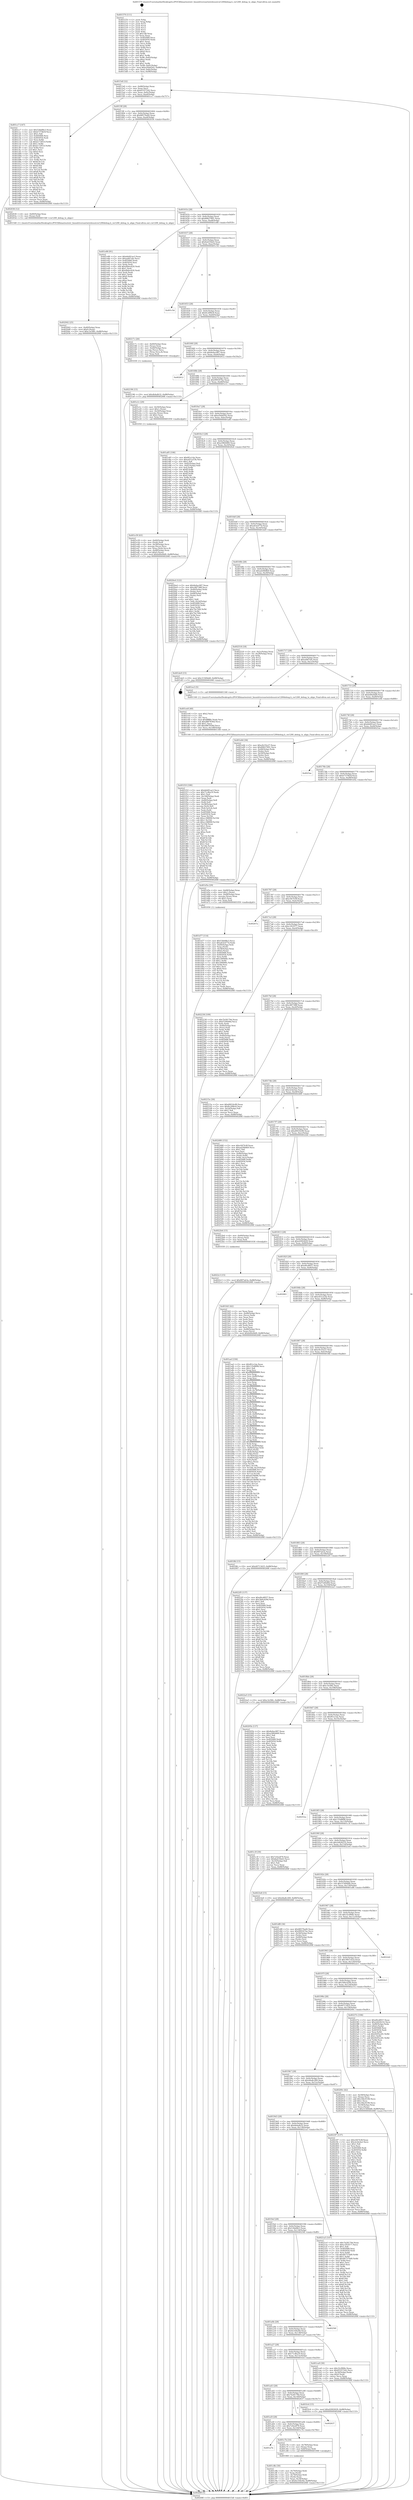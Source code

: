 digraph "0x401570" {
  label = "0x401570 (/mnt/c/Users/mathe/Desktop/tcc/POCII/binaries/extr_linuxdriversnetwirelessstcw1200debug.h_cw1200_debug_tx_align_Final-ollvm.out::main(0))"
  labelloc = "t"
  node[shape=record]

  Entry [label="",width=0.3,height=0.3,shape=circle,fillcolor=black,style=filled]
  "0x4015df" [label="{
     0x4015df [32]\l
     | [instrs]\l
     &nbsp;&nbsp;0x4015df \<+6\>: mov -0x88(%rbp),%eax\l
     &nbsp;&nbsp;0x4015e5 \<+2\>: mov %eax,%ecx\l
     &nbsp;&nbsp;0x4015e7 \<+6\>: sub $0x83357242,%ecx\l
     &nbsp;&nbsp;0x4015ed \<+6\>: mov %eax,-0x9c(%rbp)\l
     &nbsp;&nbsp;0x4015f3 \<+6\>: mov %ecx,-0xa0(%rbp)\l
     &nbsp;&nbsp;0x4015f9 \<+6\>: je 0000000000401cc7 \<main+0x757\>\l
  }"]
  "0x401cc7" [label="{
     0x401cc7 [147]\l
     | [instrs]\l
     &nbsp;&nbsp;0x401cc7 \<+5\>: mov $0x53bbf8e3,%eax\l
     &nbsp;&nbsp;0x401ccc \<+5\>: mov $0xb7374b5f,%ecx\l
     &nbsp;&nbsp;0x401cd1 \<+2\>: mov $0x1,%dl\l
     &nbsp;&nbsp;0x401cd3 \<+7\>: mov 0x405068,%esi\l
     &nbsp;&nbsp;0x401cda \<+7\>: mov 0x405054,%edi\l
     &nbsp;&nbsp;0x401ce1 \<+3\>: mov %esi,%r8d\l
     &nbsp;&nbsp;0x401ce4 \<+7\>: sub $0xb172851f,%r8d\l
     &nbsp;&nbsp;0x401ceb \<+4\>: sub $0x1,%r8d\l
     &nbsp;&nbsp;0x401cef \<+7\>: add $0xb172851f,%r8d\l
     &nbsp;&nbsp;0x401cf6 \<+4\>: imul %r8d,%esi\l
     &nbsp;&nbsp;0x401cfa \<+3\>: and $0x1,%esi\l
     &nbsp;&nbsp;0x401cfd \<+3\>: cmp $0x0,%esi\l
     &nbsp;&nbsp;0x401d00 \<+4\>: sete %r9b\l
     &nbsp;&nbsp;0x401d04 \<+3\>: cmp $0xa,%edi\l
     &nbsp;&nbsp;0x401d07 \<+4\>: setl %r10b\l
     &nbsp;&nbsp;0x401d0b \<+3\>: mov %r9b,%r11b\l
     &nbsp;&nbsp;0x401d0e \<+4\>: xor $0xff,%r11b\l
     &nbsp;&nbsp;0x401d12 \<+3\>: mov %r10b,%bl\l
     &nbsp;&nbsp;0x401d15 \<+3\>: xor $0xff,%bl\l
     &nbsp;&nbsp;0x401d18 \<+3\>: xor $0x1,%dl\l
     &nbsp;&nbsp;0x401d1b \<+3\>: mov %r11b,%r14b\l
     &nbsp;&nbsp;0x401d1e \<+4\>: and $0xff,%r14b\l
     &nbsp;&nbsp;0x401d22 \<+3\>: and %dl,%r9b\l
     &nbsp;&nbsp;0x401d25 \<+3\>: mov %bl,%r15b\l
     &nbsp;&nbsp;0x401d28 \<+4\>: and $0xff,%r15b\l
     &nbsp;&nbsp;0x401d2c \<+3\>: and %dl,%r10b\l
     &nbsp;&nbsp;0x401d2f \<+3\>: or %r9b,%r14b\l
     &nbsp;&nbsp;0x401d32 \<+3\>: or %r10b,%r15b\l
     &nbsp;&nbsp;0x401d35 \<+3\>: xor %r15b,%r14b\l
     &nbsp;&nbsp;0x401d38 \<+3\>: or %bl,%r11b\l
     &nbsp;&nbsp;0x401d3b \<+4\>: xor $0xff,%r11b\l
     &nbsp;&nbsp;0x401d3f \<+3\>: or $0x1,%dl\l
     &nbsp;&nbsp;0x401d42 \<+3\>: and %dl,%r11b\l
     &nbsp;&nbsp;0x401d45 \<+3\>: or %r11b,%r14b\l
     &nbsp;&nbsp;0x401d48 \<+4\>: test $0x1,%r14b\l
     &nbsp;&nbsp;0x401d4c \<+3\>: cmovne %ecx,%eax\l
     &nbsp;&nbsp;0x401d4f \<+6\>: mov %eax,-0x88(%rbp)\l
     &nbsp;&nbsp;0x401d55 \<+5\>: jmp 000000000040268f \<main+0x111f\>\l
  }"]
  "0x4015ff" [label="{
     0x4015ff [28]\l
     | [instrs]\l
     &nbsp;&nbsp;0x4015ff \<+5\>: jmp 0000000000401604 \<main+0x94\>\l
     &nbsp;&nbsp;0x401604 \<+6\>: mov -0x9c(%rbp),%eax\l
     &nbsp;&nbsp;0x40160a \<+5\>: sub $0x88579a40,%eax\l
     &nbsp;&nbsp;0x40160f \<+6\>: mov %eax,-0xa4(%rbp)\l
     &nbsp;&nbsp;0x401615 \<+6\>: je 0000000000402036 \<main+0xac6\>\l
  }"]
  Exit [label="",width=0.3,height=0.3,shape=circle,fillcolor=black,style=filled,peripheries=2]
  "0x402036" [label="{
     0x402036 [12]\l
     | [instrs]\l
     &nbsp;&nbsp;0x402036 \<+4\>: mov -0x60(%rbp),%rax\l
     &nbsp;&nbsp;0x40203a \<+3\>: mov (%rax),%rdi\l
     &nbsp;&nbsp;0x40203d \<+5\>: call 0000000000401540 \<cw1200_debug_tx_align\>\l
     | [calls]\l
     &nbsp;&nbsp;0x401540 \{1\} (/mnt/c/Users/mathe/Desktop/tcc/POCII/binaries/extr_linuxdriversnetwirelessstcw1200debug.h_cw1200_debug_tx_align_Final-ollvm.out::cw1200_debug_tx_align)\l
  }"]
  "0x40161b" [label="{
     0x40161b [28]\l
     | [instrs]\l
     &nbsp;&nbsp;0x40161b \<+5\>: jmp 0000000000401620 \<main+0xb0\>\l
     &nbsp;&nbsp;0x401620 \<+6\>: mov -0x9c(%rbp),%eax\l
     &nbsp;&nbsp;0x401626 \<+5\>: sub $0x89627601,%eax\l
     &nbsp;&nbsp;0x40162b \<+6\>: mov %eax,-0xa8(%rbp)\l
     &nbsp;&nbsp;0x401631 \<+6\>: je 0000000000401e88 \<main+0x918\>\l
  }"]
  "0x4022c3" [label="{
     0x4022c3 [15]\l
     | [instrs]\l
     &nbsp;&nbsp;0x4022c3 \<+10\>: movl $0xf6f7ab3a,-0x88(%rbp)\l
     &nbsp;&nbsp;0x4022cd \<+5\>: jmp 000000000040268f \<main+0x111f\>\l
  }"]
  "0x401e88" [label="{
     0x401e88 [91]\l
     | [instrs]\l
     &nbsp;&nbsp;0x401e88 \<+5\>: mov $0xb6d91ae3,%eax\l
     &nbsp;&nbsp;0x401e8d \<+5\>: mov $0xad4f7afe,%ecx\l
     &nbsp;&nbsp;0x401e92 \<+7\>: mov 0x405068,%edx\l
     &nbsp;&nbsp;0x401e99 \<+7\>: mov 0x405054,%esi\l
     &nbsp;&nbsp;0x401ea0 \<+2\>: mov %edx,%edi\l
     &nbsp;&nbsp;0x401ea2 \<+6\>: add $0xd9dee420,%edi\l
     &nbsp;&nbsp;0x401ea8 \<+3\>: sub $0x1,%edi\l
     &nbsp;&nbsp;0x401eab \<+6\>: sub $0xd9dee420,%edi\l
     &nbsp;&nbsp;0x401eb1 \<+3\>: imul %edi,%edx\l
     &nbsp;&nbsp;0x401eb4 \<+3\>: and $0x1,%edx\l
     &nbsp;&nbsp;0x401eb7 \<+3\>: cmp $0x0,%edx\l
     &nbsp;&nbsp;0x401eba \<+4\>: sete %r8b\l
     &nbsp;&nbsp;0x401ebe \<+3\>: cmp $0xa,%esi\l
     &nbsp;&nbsp;0x401ec1 \<+4\>: setl %r9b\l
     &nbsp;&nbsp;0x401ec5 \<+3\>: mov %r8b,%r10b\l
     &nbsp;&nbsp;0x401ec8 \<+3\>: and %r9b,%r10b\l
     &nbsp;&nbsp;0x401ecb \<+3\>: xor %r9b,%r8b\l
     &nbsp;&nbsp;0x401ece \<+3\>: or %r8b,%r10b\l
     &nbsp;&nbsp;0x401ed1 \<+4\>: test $0x1,%r10b\l
     &nbsp;&nbsp;0x401ed5 \<+3\>: cmovne %ecx,%eax\l
     &nbsp;&nbsp;0x401ed8 \<+6\>: mov %eax,-0x88(%rbp)\l
     &nbsp;&nbsp;0x401ede \<+5\>: jmp 000000000040268f \<main+0x111f\>\l
  }"]
  "0x401637" [label="{
     0x401637 [28]\l
     | [instrs]\l
     &nbsp;&nbsp;0x401637 \<+5\>: jmp 000000000040163c \<main+0xcc\>\l
     &nbsp;&nbsp;0x40163c \<+6\>: mov -0x9c(%rbp),%eax\l
     &nbsp;&nbsp;0x401642 \<+5\>: sub $0x8a435bd3,%eax\l
     &nbsp;&nbsp;0x401647 \<+6\>: mov %eax,-0xac(%rbp)\l
     &nbsp;&nbsp;0x40164d \<+6\>: je 0000000000401c5d \<main+0x6ed\>\l
  }"]
  "0x402196" [label="{
     0x402196 [15]\l
     | [instrs]\l
     &nbsp;&nbsp;0x402196 \<+10\>: movl $0x4b4afb32,-0x88(%rbp)\l
     &nbsp;&nbsp;0x4021a0 \<+5\>: jmp 000000000040268f \<main+0x111f\>\l
  }"]
  "0x401c5d" [label="{
     0x401c5d\l
  }", style=dashed]
  "0x401653" [label="{
     0x401653 [28]\l
     | [instrs]\l
     &nbsp;&nbsp;0x401653 \<+5\>: jmp 0000000000401658 \<main+0xe8\>\l
     &nbsp;&nbsp;0x401658 \<+6\>: mov -0x9c(%rbp),%eax\l
     &nbsp;&nbsp;0x40165e \<+5\>: sub $0x8c2f96c8,%eax\l
     &nbsp;&nbsp;0x401663 \<+6\>: mov %eax,-0xb0(%rbp)\l
     &nbsp;&nbsp;0x401669 \<+6\>: je 000000000040217c \<main+0xc0c\>\l
  }"]
  "0x402042" [label="{
     0x402042 [25]\l
     | [instrs]\l
     &nbsp;&nbsp;0x402042 \<+4\>: mov -0x40(%rbp),%rax\l
     &nbsp;&nbsp;0x402046 \<+6\>: movl $0x0,(%rax)\l
     &nbsp;&nbsp;0x40204c \<+10\>: movl $0xc3e58fc,-0x88(%rbp)\l
     &nbsp;&nbsp;0x402056 \<+5\>: jmp 000000000040268f \<main+0x111f\>\l
  }"]
  "0x40217c" [label="{
     0x40217c [26]\l
     | [instrs]\l
     &nbsp;&nbsp;0x40217c \<+4\>: mov -0x60(%rbp),%rax\l
     &nbsp;&nbsp;0x402180 \<+3\>: mov (%rax),%rax\l
     &nbsp;&nbsp;0x402183 \<+4\>: mov -0x40(%rbp),%rcx\l
     &nbsp;&nbsp;0x402187 \<+3\>: movslq (%rcx),%rcx\l
     &nbsp;&nbsp;0x40218a \<+4\>: mov (%rax,%rcx,8),%rax\l
     &nbsp;&nbsp;0x40218e \<+3\>: mov %rax,%rdi\l
     &nbsp;&nbsp;0x402191 \<+5\>: call 0000000000401030 \<free@plt\>\l
     | [calls]\l
     &nbsp;&nbsp;0x401030 \{1\} (unknown)\l
  }"]
  "0x40166f" [label="{
     0x40166f [28]\l
     | [instrs]\l
     &nbsp;&nbsp;0x40166f \<+5\>: jmp 0000000000401674 \<main+0x104\>\l
     &nbsp;&nbsp;0x401674 \<+6\>: mov -0x9c(%rbp),%eax\l
     &nbsp;&nbsp;0x40167a \<+5\>: sub $0x8e6ac087,%eax\l
     &nbsp;&nbsp;0x40167f \<+6\>: mov %eax,-0xb4(%rbp)\l
     &nbsp;&nbsp;0x401685 \<+6\>: je 0000000000402612 \<main+0x10a2\>\l
  }"]
  "0x401f10" [label="{
     0x401f10 [180]\l
     | [instrs]\l
     &nbsp;&nbsp;0x401f10 \<+5\>: mov $0xb6d91ae3,%ecx\l
     &nbsp;&nbsp;0x401f15 \<+5\>: mov $0x71cf6a19,%edx\l
     &nbsp;&nbsp;0x401f1a \<+3\>: mov $0x1,%sil\l
     &nbsp;&nbsp;0x401f1d \<+6\>: mov -0x148(%rbp),%edi\l
     &nbsp;&nbsp;0x401f23 \<+3\>: imul %eax,%edi\l
     &nbsp;&nbsp;0x401f26 \<+4\>: mov -0x60(%rbp),%r8\l
     &nbsp;&nbsp;0x401f2a \<+3\>: mov (%r8),%r8\l
     &nbsp;&nbsp;0x401f2d \<+4\>: mov -0x58(%rbp),%r9\l
     &nbsp;&nbsp;0x401f31 \<+3\>: movslq (%r9),%r9\l
     &nbsp;&nbsp;0x401f34 \<+4\>: mov (%r8,%r9,8),%r8\l
     &nbsp;&nbsp;0x401f38 \<+3\>: mov %edi,(%r8)\l
     &nbsp;&nbsp;0x401f3b \<+7\>: mov 0x405068,%eax\l
     &nbsp;&nbsp;0x401f42 \<+7\>: mov 0x405054,%edi\l
     &nbsp;&nbsp;0x401f49 \<+3\>: mov %eax,%r10d\l
     &nbsp;&nbsp;0x401f4c \<+7\>: add $0xcc38890f,%r10d\l
     &nbsp;&nbsp;0x401f53 \<+4\>: sub $0x1,%r10d\l
     &nbsp;&nbsp;0x401f57 \<+7\>: sub $0xcc38890f,%r10d\l
     &nbsp;&nbsp;0x401f5e \<+4\>: imul %r10d,%eax\l
     &nbsp;&nbsp;0x401f62 \<+3\>: and $0x1,%eax\l
     &nbsp;&nbsp;0x401f65 \<+3\>: cmp $0x0,%eax\l
     &nbsp;&nbsp;0x401f68 \<+4\>: sete %r11b\l
     &nbsp;&nbsp;0x401f6c \<+3\>: cmp $0xa,%edi\l
     &nbsp;&nbsp;0x401f6f \<+3\>: setl %bl\l
     &nbsp;&nbsp;0x401f72 \<+3\>: mov %r11b,%r14b\l
     &nbsp;&nbsp;0x401f75 \<+4\>: xor $0xff,%r14b\l
     &nbsp;&nbsp;0x401f79 \<+3\>: mov %bl,%r15b\l
     &nbsp;&nbsp;0x401f7c \<+4\>: xor $0xff,%r15b\l
     &nbsp;&nbsp;0x401f80 \<+4\>: xor $0x1,%sil\l
     &nbsp;&nbsp;0x401f84 \<+3\>: mov %r14b,%r12b\l
     &nbsp;&nbsp;0x401f87 \<+4\>: and $0xff,%r12b\l
     &nbsp;&nbsp;0x401f8b \<+3\>: and %sil,%r11b\l
     &nbsp;&nbsp;0x401f8e \<+3\>: mov %r15b,%r13b\l
     &nbsp;&nbsp;0x401f91 \<+4\>: and $0xff,%r13b\l
     &nbsp;&nbsp;0x401f95 \<+3\>: and %sil,%bl\l
     &nbsp;&nbsp;0x401f98 \<+3\>: or %r11b,%r12b\l
     &nbsp;&nbsp;0x401f9b \<+3\>: or %bl,%r13b\l
     &nbsp;&nbsp;0x401f9e \<+3\>: xor %r13b,%r12b\l
     &nbsp;&nbsp;0x401fa1 \<+3\>: or %r15b,%r14b\l
     &nbsp;&nbsp;0x401fa4 \<+4\>: xor $0xff,%r14b\l
     &nbsp;&nbsp;0x401fa8 \<+4\>: or $0x1,%sil\l
     &nbsp;&nbsp;0x401fac \<+3\>: and %sil,%r14b\l
     &nbsp;&nbsp;0x401faf \<+3\>: or %r14b,%r12b\l
     &nbsp;&nbsp;0x401fb2 \<+4\>: test $0x1,%r12b\l
     &nbsp;&nbsp;0x401fb6 \<+3\>: cmovne %edx,%ecx\l
     &nbsp;&nbsp;0x401fb9 \<+6\>: mov %ecx,-0x88(%rbp)\l
     &nbsp;&nbsp;0x401fbf \<+5\>: jmp 000000000040268f \<main+0x111f\>\l
  }"]
  "0x402612" [label="{
     0x402612\l
  }", style=dashed]
  "0x40168b" [label="{
     0x40168b [28]\l
     | [instrs]\l
     &nbsp;&nbsp;0x40168b \<+5\>: jmp 0000000000401690 \<main+0x120\>\l
     &nbsp;&nbsp;0x401690 \<+6\>: mov -0x9c(%rbp),%eax\l
     &nbsp;&nbsp;0x401696 \<+5\>: sub $0x999307be,%eax\l
     &nbsp;&nbsp;0x40169b \<+6\>: mov %eax,-0xb8(%rbp)\l
     &nbsp;&nbsp;0x4016a1 \<+6\>: je 0000000000401e1c \<main+0x8ac\>\l
  }"]
  "0x401ee8" [label="{
     0x401ee8 [40]\l
     | [instrs]\l
     &nbsp;&nbsp;0x401ee8 \<+5\>: mov $0x2,%ecx\l
     &nbsp;&nbsp;0x401eed \<+1\>: cltd\l
     &nbsp;&nbsp;0x401eee \<+2\>: idiv %ecx\l
     &nbsp;&nbsp;0x401ef0 \<+6\>: imul $0xfffffffe,%edx,%ecx\l
     &nbsp;&nbsp;0x401ef6 \<+6\>: sub $0xd887836d,%ecx\l
     &nbsp;&nbsp;0x401efc \<+3\>: add $0x1,%ecx\l
     &nbsp;&nbsp;0x401eff \<+6\>: add $0xd887836d,%ecx\l
     &nbsp;&nbsp;0x401f05 \<+6\>: mov %ecx,-0x148(%rbp)\l
     &nbsp;&nbsp;0x401f0b \<+5\>: call 0000000000401160 \<next_i\>\l
     | [calls]\l
     &nbsp;&nbsp;0x401160 \{1\} (/mnt/c/Users/mathe/Desktop/tcc/POCII/binaries/extr_linuxdriversnetwirelessstcw1200debug.h_cw1200_debug_tx_align_Final-ollvm.out::next_i)\l
  }"]
  "0x401e1c" [label="{
     0x401e1c [29]\l
     | [instrs]\l
     &nbsp;&nbsp;0x401e1c \<+4\>: mov -0x50(%rbp),%rax\l
     &nbsp;&nbsp;0x401e20 \<+6\>: movl $0x1,(%rax)\l
     &nbsp;&nbsp;0x401e26 \<+4\>: mov -0x50(%rbp),%rax\l
     &nbsp;&nbsp;0x401e2a \<+3\>: movslq (%rax),%rax\l
     &nbsp;&nbsp;0x401e2d \<+4\>: shl $0x2,%rax\l
     &nbsp;&nbsp;0x401e31 \<+3\>: mov %rax,%rdi\l
     &nbsp;&nbsp;0x401e34 \<+5\>: call 0000000000401050 \<malloc@plt\>\l
     | [calls]\l
     &nbsp;&nbsp;0x401050 \{1\} (unknown)\l
  }"]
  "0x4016a7" [label="{
     0x4016a7 [28]\l
     | [instrs]\l
     &nbsp;&nbsp;0x4016a7 \<+5\>: jmp 00000000004016ac \<main+0x13c\>\l
     &nbsp;&nbsp;0x4016ac \<+6\>: mov -0x9c(%rbp),%eax\l
     &nbsp;&nbsp;0x4016b2 \<+5\>: sub $0xa50dd542,%eax\l
     &nbsp;&nbsp;0x4016b7 \<+6\>: mov %eax,-0xbc(%rbp)\l
     &nbsp;&nbsp;0x4016bd \<+6\>: je 0000000000401a85 \<main+0x515\>\l
  }"]
  "0x401e39" [label="{
     0x401e39 [43]\l
     | [instrs]\l
     &nbsp;&nbsp;0x401e39 \<+4\>: mov -0x60(%rbp),%rdi\l
     &nbsp;&nbsp;0x401e3d \<+3\>: mov (%rdi),%rdi\l
     &nbsp;&nbsp;0x401e40 \<+4\>: mov -0x58(%rbp),%rcx\l
     &nbsp;&nbsp;0x401e44 \<+3\>: movslq (%rcx),%rcx\l
     &nbsp;&nbsp;0x401e47 \<+4\>: mov %rax,(%rdi,%rcx,8)\l
     &nbsp;&nbsp;0x401e4b \<+4\>: mov -0x48(%rbp),%rax\l
     &nbsp;&nbsp;0x401e4f \<+6\>: movl $0x0,(%rax)\l
     &nbsp;&nbsp;0x401e55 \<+10\>: movl $0xb49efdd9,-0x88(%rbp)\l
     &nbsp;&nbsp;0x401e5f \<+5\>: jmp 000000000040268f \<main+0x111f\>\l
  }"]
  "0x401a85" [label="{
     0x401a85 [106]\l
     | [instrs]\l
     &nbsp;&nbsp;0x401a85 \<+5\>: mov $0xf61e1da,%eax\l
     &nbsp;&nbsp;0x401a8a \<+5\>: mov $0xe451a53b,%ecx\l
     &nbsp;&nbsp;0x401a8f \<+2\>: mov $0x1,%dl\l
     &nbsp;&nbsp;0x401a91 \<+7\>: mov -0x82(%rbp),%sil\l
     &nbsp;&nbsp;0x401a98 \<+7\>: mov -0x81(%rbp),%dil\l
     &nbsp;&nbsp;0x401a9f \<+3\>: mov %sil,%r8b\l
     &nbsp;&nbsp;0x401aa2 \<+4\>: xor $0xff,%r8b\l
     &nbsp;&nbsp;0x401aa6 \<+3\>: mov %dil,%r9b\l
     &nbsp;&nbsp;0x401aa9 \<+4\>: xor $0xff,%r9b\l
     &nbsp;&nbsp;0x401aad \<+3\>: xor $0x0,%dl\l
     &nbsp;&nbsp;0x401ab0 \<+3\>: mov %r8b,%r10b\l
     &nbsp;&nbsp;0x401ab3 \<+4\>: and $0x0,%r10b\l
     &nbsp;&nbsp;0x401ab7 \<+3\>: and %dl,%sil\l
     &nbsp;&nbsp;0x401aba \<+3\>: mov %r9b,%r11b\l
     &nbsp;&nbsp;0x401abd \<+4\>: and $0x0,%r11b\l
     &nbsp;&nbsp;0x401ac1 \<+3\>: and %dl,%dil\l
     &nbsp;&nbsp;0x401ac4 \<+3\>: or %sil,%r10b\l
     &nbsp;&nbsp;0x401ac7 \<+3\>: or %dil,%r11b\l
     &nbsp;&nbsp;0x401aca \<+3\>: xor %r11b,%r10b\l
     &nbsp;&nbsp;0x401acd \<+3\>: or %r9b,%r8b\l
     &nbsp;&nbsp;0x401ad0 \<+4\>: xor $0xff,%r8b\l
     &nbsp;&nbsp;0x401ad4 \<+3\>: or $0x0,%dl\l
     &nbsp;&nbsp;0x401ad7 \<+3\>: and %dl,%r8b\l
     &nbsp;&nbsp;0x401ada \<+3\>: or %r8b,%r10b\l
     &nbsp;&nbsp;0x401add \<+4\>: test $0x1,%r10b\l
     &nbsp;&nbsp;0x401ae1 \<+3\>: cmovne %ecx,%eax\l
     &nbsp;&nbsp;0x401ae4 \<+6\>: mov %eax,-0x88(%rbp)\l
     &nbsp;&nbsp;0x401aea \<+5\>: jmp 000000000040268f \<main+0x111f\>\l
  }"]
  "0x4016c3" [label="{
     0x4016c3 [28]\l
     | [instrs]\l
     &nbsp;&nbsp;0x4016c3 \<+5\>: jmp 00000000004016c8 \<main+0x158\>\l
     &nbsp;&nbsp;0x4016c8 \<+6\>: mov -0x9c(%rbp),%eax\l
     &nbsp;&nbsp;0x4016ce \<+5\>: sub $0xa5864460,%eax\l
     &nbsp;&nbsp;0x4016d3 \<+6\>: mov %eax,-0xc0(%rbp)\l
     &nbsp;&nbsp;0x4016d9 \<+6\>: je 00000000004020e4 \<main+0xb74\>\l
  }"]
  "0x40268f" [label="{
     0x40268f [5]\l
     | [instrs]\l
     &nbsp;&nbsp;0x40268f \<+5\>: jmp 00000000004015df \<main+0x6f\>\l
  }"]
  "0x401570" [label="{
     0x401570 [111]\l
     | [instrs]\l
     &nbsp;&nbsp;0x401570 \<+1\>: push %rbp\l
     &nbsp;&nbsp;0x401571 \<+3\>: mov %rsp,%rbp\l
     &nbsp;&nbsp;0x401574 \<+2\>: push %r15\l
     &nbsp;&nbsp;0x401576 \<+2\>: push %r14\l
     &nbsp;&nbsp;0x401578 \<+2\>: push %r13\l
     &nbsp;&nbsp;0x40157a \<+2\>: push %r12\l
     &nbsp;&nbsp;0x40157c \<+1\>: push %rbx\l
     &nbsp;&nbsp;0x40157d \<+7\>: sub $0x148,%rsp\l
     &nbsp;&nbsp;0x401584 \<+2\>: xor %eax,%eax\l
     &nbsp;&nbsp;0x401586 \<+7\>: mov 0x405068,%ecx\l
     &nbsp;&nbsp;0x40158d \<+7\>: mov 0x405054,%edx\l
     &nbsp;&nbsp;0x401594 \<+3\>: sub $0x1,%eax\l
     &nbsp;&nbsp;0x401597 \<+3\>: mov %ecx,%r8d\l
     &nbsp;&nbsp;0x40159a \<+3\>: add %eax,%r8d\l
     &nbsp;&nbsp;0x40159d \<+4\>: imul %r8d,%ecx\l
     &nbsp;&nbsp;0x4015a1 \<+3\>: and $0x1,%ecx\l
     &nbsp;&nbsp;0x4015a4 \<+3\>: cmp $0x0,%ecx\l
     &nbsp;&nbsp;0x4015a7 \<+4\>: sete %r9b\l
     &nbsp;&nbsp;0x4015ab \<+4\>: and $0x1,%r9b\l
     &nbsp;&nbsp;0x4015af \<+7\>: mov %r9b,-0x82(%rbp)\l
     &nbsp;&nbsp;0x4015b6 \<+3\>: cmp $0xa,%edx\l
     &nbsp;&nbsp;0x4015b9 \<+4\>: setl %r9b\l
     &nbsp;&nbsp;0x4015bd \<+4\>: and $0x1,%r9b\l
     &nbsp;&nbsp;0x4015c1 \<+7\>: mov %r9b,-0x81(%rbp)\l
     &nbsp;&nbsp;0x4015c8 \<+10\>: movl $0xa50dd542,-0x88(%rbp)\l
     &nbsp;&nbsp;0x4015d2 \<+6\>: mov %edi,-0x8c(%rbp)\l
     &nbsp;&nbsp;0x4015d8 \<+7\>: mov %rsi,-0x98(%rbp)\l
  }"]
  "0x401d77" [label="{
     0x401d77 [114]\l
     | [instrs]\l
     &nbsp;&nbsp;0x401d77 \<+5\>: mov $0x53bbf8e3,%ecx\l
     &nbsp;&nbsp;0x401d7c \<+5\>: mov $0xa63ed77d,%edx\l
     &nbsp;&nbsp;0x401d81 \<+4\>: mov -0x60(%rbp),%rdi\l
     &nbsp;&nbsp;0x401d85 \<+3\>: mov %rax,(%rdi)\l
     &nbsp;&nbsp;0x401d88 \<+4\>: mov -0x58(%rbp),%rax\l
     &nbsp;&nbsp;0x401d8c \<+6\>: movl $0x0,(%rax)\l
     &nbsp;&nbsp;0x401d92 \<+7\>: mov 0x405068,%esi\l
     &nbsp;&nbsp;0x401d99 \<+8\>: mov 0x405054,%r8d\l
     &nbsp;&nbsp;0x401da1 \<+3\>: mov %esi,%r9d\l
     &nbsp;&nbsp;0x401da4 \<+7\>: add $0x189f48fc,%r9d\l
     &nbsp;&nbsp;0x401dab \<+4\>: sub $0x1,%r9d\l
     &nbsp;&nbsp;0x401daf \<+7\>: sub $0x189f48fc,%r9d\l
     &nbsp;&nbsp;0x401db6 \<+4\>: imul %r9d,%esi\l
     &nbsp;&nbsp;0x401dba \<+3\>: and $0x1,%esi\l
     &nbsp;&nbsp;0x401dbd \<+3\>: cmp $0x0,%esi\l
     &nbsp;&nbsp;0x401dc0 \<+4\>: sete %r10b\l
     &nbsp;&nbsp;0x401dc4 \<+4\>: cmp $0xa,%r8d\l
     &nbsp;&nbsp;0x401dc8 \<+4\>: setl %r11b\l
     &nbsp;&nbsp;0x401dcc \<+3\>: mov %r10b,%bl\l
     &nbsp;&nbsp;0x401dcf \<+3\>: and %r11b,%bl\l
     &nbsp;&nbsp;0x401dd2 \<+3\>: xor %r11b,%r10b\l
     &nbsp;&nbsp;0x401dd5 \<+3\>: or %r10b,%bl\l
     &nbsp;&nbsp;0x401dd8 \<+3\>: test $0x1,%bl\l
     &nbsp;&nbsp;0x401ddb \<+3\>: cmovne %edx,%ecx\l
     &nbsp;&nbsp;0x401dde \<+6\>: mov %ecx,-0x88(%rbp)\l
     &nbsp;&nbsp;0x401de4 \<+5\>: jmp 000000000040268f \<main+0x111f\>\l
  }"]
  "0x4020e4" [label="{
     0x4020e4 [122]\l
     | [instrs]\l
     &nbsp;&nbsp;0x4020e4 \<+5\>: mov $0x8e6ac087,%eax\l
     &nbsp;&nbsp;0x4020e9 \<+5\>: mov $0xc88738ff,%ecx\l
     &nbsp;&nbsp;0x4020ee \<+4\>: mov -0x40(%rbp),%rdx\l
     &nbsp;&nbsp;0x4020f2 \<+2\>: mov (%rdx),%esi\l
     &nbsp;&nbsp;0x4020f4 \<+4\>: mov -0x68(%rbp),%rdx\l
     &nbsp;&nbsp;0x4020f8 \<+2\>: cmp (%rdx),%esi\l
     &nbsp;&nbsp;0x4020fa \<+4\>: setl %dil\l
     &nbsp;&nbsp;0x4020fe \<+4\>: and $0x1,%dil\l
     &nbsp;&nbsp;0x402102 \<+4\>: mov %dil,-0x2d(%rbp)\l
     &nbsp;&nbsp;0x402106 \<+7\>: mov 0x405068,%esi\l
     &nbsp;&nbsp;0x40210d \<+8\>: mov 0x405054,%r8d\l
     &nbsp;&nbsp;0x402115 \<+3\>: mov %esi,%r9d\l
     &nbsp;&nbsp;0x402118 \<+7\>: add $0x70e70f4,%r9d\l
     &nbsp;&nbsp;0x40211f \<+4\>: sub $0x1,%r9d\l
     &nbsp;&nbsp;0x402123 \<+7\>: sub $0x70e70f4,%r9d\l
     &nbsp;&nbsp;0x40212a \<+4\>: imul %r9d,%esi\l
     &nbsp;&nbsp;0x40212e \<+3\>: and $0x1,%esi\l
     &nbsp;&nbsp;0x402131 \<+3\>: cmp $0x0,%esi\l
     &nbsp;&nbsp;0x402134 \<+4\>: sete %dil\l
     &nbsp;&nbsp;0x402138 \<+4\>: cmp $0xa,%r8d\l
     &nbsp;&nbsp;0x40213c \<+4\>: setl %r10b\l
     &nbsp;&nbsp;0x402140 \<+3\>: mov %dil,%r11b\l
     &nbsp;&nbsp;0x402143 \<+3\>: and %r10b,%r11b\l
     &nbsp;&nbsp;0x402146 \<+3\>: xor %r10b,%dil\l
     &nbsp;&nbsp;0x402149 \<+3\>: or %dil,%r11b\l
     &nbsp;&nbsp;0x40214c \<+4\>: test $0x1,%r11b\l
     &nbsp;&nbsp;0x402150 \<+3\>: cmovne %ecx,%eax\l
     &nbsp;&nbsp;0x402153 \<+6\>: mov %eax,-0x88(%rbp)\l
     &nbsp;&nbsp;0x402159 \<+5\>: jmp 000000000040268f \<main+0x111f\>\l
  }"]
  "0x4016df" [label="{
     0x4016df [28]\l
     | [instrs]\l
     &nbsp;&nbsp;0x4016df \<+5\>: jmp 00000000004016e4 \<main+0x174\>\l
     &nbsp;&nbsp;0x4016e4 \<+6\>: mov -0x9c(%rbp),%eax\l
     &nbsp;&nbsp;0x4016ea \<+5\>: sub $0xa63ed77d,%eax\l
     &nbsp;&nbsp;0x4016ef \<+6\>: mov %eax,-0xc4(%rbp)\l
     &nbsp;&nbsp;0x4016f5 \<+6\>: je 0000000000401de9 \<main+0x879\>\l
  }"]
  "0x401c8b" [label="{
     0x401c8b [30]\l
     | [instrs]\l
     &nbsp;&nbsp;0x401c8b \<+4\>: mov -0x70(%rbp),%rdi\l
     &nbsp;&nbsp;0x401c8f \<+2\>: mov %eax,(%rdi)\l
     &nbsp;&nbsp;0x401c91 \<+4\>: mov -0x70(%rbp),%rdi\l
     &nbsp;&nbsp;0x401c95 \<+2\>: mov (%rdi),%eax\l
     &nbsp;&nbsp;0x401c97 \<+3\>: mov %eax,-0x34(%rbp)\l
     &nbsp;&nbsp;0x401c9a \<+10\>: movl $0x6e164e9d,-0x88(%rbp)\l
     &nbsp;&nbsp;0x401ca4 \<+5\>: jmp 000000000040268f \<main+0x111f\>\l
  }"]
  "0x401de9" [label="{
     0x401de9 [15]\l
     | [instrs]\l
     &nbsp;&nbsp;0x401de9 \<+10\>: movl $0x31569dd0,-0x88(%rbp)\l
     &nbsp;&nbsp;0x401df3 \<+5\>: jmp 000000000040268f \<main+0x111f\>\l
  }"]
  "0x4016fb" [label="{
     0x4016fb [28]\l
     | [instrs]\l
     &nbsp;&nbsp;0x4016fb \<+5\>: jmp 0000000000401700 \<main+0x190\>\l
     &nbsp;&nbsp;0x401700 \<+6\>: mov -0x9c(%rbp),%eax\l
     &nbsp;&nbsp;0x401706 \<+5\>: sub $0xad29b8b9,%eax\l
     &nbsp;&nbsp;0x40170b \<+6\>: mov %eax,-0xc8(%rbp)\l
     &nbsp;&nbsp;0x401711 \<+6\>: je 0000000000402518 \<main+0xfa8\>\l
  }"]
  "0x401a7b" [label="{
     0x401a7b\l
  }", style=dashed]
  "0x402518" [label="{
     0x402518 [18]\l
     | [instrs]\l
     &nbsp;&nbsp;0x402518 \<+3\>: mov -0x2c(%rbp),%eax\l
     &nbsp;&nbsp;0x40251b \<+4\>: lea -0x28(%rbp),%rsp\l
     &nbsp;&nbsp;0x40251f \<+1\>: pop %rbx\l
     &nbsp;&nbsp;0x402520 \<+2\>: pop %r12\l
     &nbsp;&nbsp;0x402522 \<+2\>: pop %r13\l
     &nbsp;&nbsp;0x402524 \<+2\>: pop %r14\l
     &nbsp;&nbsp;0x402526 \<+2\>: pop %r15\l
     &nbsp;&nbsp;0x402528 \<+1\>: pop %rbp\l
     &nbsp;&nbsp;0x402529 \<+1\>: ret\l
  }"]
  "0x401717" [label="{
     0x401717 [28]\l
     | [instrs]\l
     &nbsp;&nbsp;0x401717 \<+5\>: jmp 000000000040171c \<main+0x1ac\>\l
     &nbsp;&nbsp;0x40171c \<+6\>: mov -0x9c(%rbp),%eax\l
     &nbsp;&nbsp;0x401722 \<+5\>: sub $0xad4f7afe,%eax\l
     &nbsp;&nbsp;0x401727 \<+6\>: mov %eax,-0xcc(%rbp)\l
     &nbsp;&nbsp;0x40172d \<+6\>: je 0000000000401ee3 \<main+0x973\>\l
  }"]
  "0x401c7b" [label="{
     0x401c7b [16]\l
     | [instrs]\l
     &nbsp;&nbsp;0x401c7b \<+4\>: mov -0x78(%rbp),%rax\l
     &nbsp;&nbsp;0x401c7f \<+3\>: mov (%rax),%rax\l
     &nbsp;&nbsp;0x401c82 \<+4\>: mov 0x8(%rax),%rdi\l
     &nbsp;&nbsp;0x401c86 \<+5\>: call 0000000000401060 \<atoi@plt\>\l
     | [calls]\l
     &nbsp;&nbsp;0x401060 \{1\} (unknown)\l
  }"]
  "0x401ee3" [label="{
     0x401ee3 [5]\l
     | [instrs]\l
     &nbsp;&nbsp;0x401ee3 \<+5\>: call 0000000000401160 \<next_i\>\l
     | [calls]\l
     &nbsp;&nbsp;0x401160 \{1\} (/mnt/c/Users/mathe/Desktop/tcc/POCII/binaries/extr_linuxdriversnetwirelessstcw1200debug.h_cw1200_debug_tx_align_Final-ollvm.out::next_i)\l
  }"]
  "0x401733" [label="{
     0x401733 [28]\l
     | [instrs]\l
     &nbsp;&nbsp;0x401733 \<+5\>: jmp 0000000000401738 \<main+0x1c8\>\l
     &nbsp;&nbsp;0x401738 \<+6\>: mov -0x9c(%rbp),%eax\l
     &nbsp;&nbsp;0x40173e \<+5\>: sub $0xb49efdd9,%eax\l
     &nbsp;&nbsp;0x401743 \<+6\>: mov %eax,-0xd0(%rbp)\l
     &nbsp;&nbsp;0x401749 \<+6\>: je 0000000000401e64 \<main+0x8f4\>\l
  }"]
  "0x401a5f" [label="{
     0x401a5f [28]\l
     | [instrs]\l
     &nbsp;&nbsp;0x401a5f \<+5\>: jmp 0000000000401a64 \<main+0x4f4\>\l
     &nbsp;&nbsp;0x401a64 \<+6\>: mov -0x9c(%rbp),%eax\l
     &nbsp;&nbsp;0x401a6a \<+5\>: sub $0x7e0ee879,%eax\l
     &nbsp;&nbsp;0x401a6f \<+6\>: mov %eax,-0x144(%rbp)\l
     &nbsp;&nbsp;0x401a75 \<+6\>: je 0000000000401c7b \<main+0x70b\>\l
  }"]
  "0x401e64" [label="{
     0x401e64 [36]\l
     | [instrs]\l
     &nbsp;&nbsp;0x401e64 \<+5\>: mov $0xe9c55e27,%eax\l
     &nbsp;&nbsp;0x401e69 \<+5\>: mov $0x89627601,%ecx\l
     &nbsp;&nbsp;0x401e6e \<+4\>: mov -0x48(%rbp),%rdx\l
     &nbsp;&nbsp;0x401e72 \<+2\>: mov (%rdx),%esi\l
     &nbsp;&nbsp;0x401e74 \<+4\>: mov -0x50(%rbp),%rdx\l
     &nbsp;&nbsp;0x401e78 \<+2\>: cmp (%rdx),%esi\l
     &nbsp;&nbsp;0x401e7a \<+3\>: cmovl %ecx,%eax\l
     &nbsp;&nbsp;0x401e7d \<+6\>: mov %eax,-0x88(%rbp)\l
     &nbsp;&nbsp;0x401e83 \<+5\>: jmp 000000000040268f \<main+0x111f\>\l
  }"]
  "0x40174f" [label="{
     0x40174f [28]\l
     | [instrs]\l
     &nbsp;&nbsp;0x40174f \<+5\>: jmp 0000000000401754 \<main+0x1e4\>\l
     &nbsp;&nbsp;0x401754 \<+6\>: mov -0x9c(%rbp),%eax\l
     &nbsp;&nbsp;0x40175a \<+5\>: sub $0xb6d91ae3,%eax\l
     &nbsp;&nbsp;0x40175f \<+6\>: mov %eax,-0xd4(%rbp)\l
     &nbsp;&nbsp;0x401765 \<+6\>: je 00000000004025ac \<main+0x103c\>\l
  }"]
  "0x402637" [label="{
     0x402637\l
  }", style=dashed]
  "0x4025ac" [label="{
     0x4025ac\l
  }", style=dashed]
  "0x40176b" [label="{
     0x40176b [28]\l
     | [instrs]\l
     &nbsp;&nbsp;0x40176b \<+5\>: jmp 0000000000401770 \<main+0x200\>\l
     &nbsp;&nbsp;0x401770 \<+6\>: mov -0x9c(%rbp),%eax\l
     &nbsp;&nbsp;0x401776 \<+5\>: sub $0xb7374b5f,%eax\l
     &nbsp;&nbsp;0x40177b \<+6\>: mov %eax,-0xd8(%rbp)\l
     &nbsp;&nbsp;0x401781 \<+6\>: je 0000000000401d5a \<main+0x7ea\>\l
  }"]
  "0x401a43" [label="{
     0x401a43 [28]\l
     | [instrs]\l
     &nbsp;&nbsp;0x401a43 \<+5\>: jmp 0000000000401a48 \<main+0x4d8\>\l
     &nbsp;&nbsp;0x401a48 \<+6\>: mov -0x9c(%rbp),%eax\l
     &nbsp;&nbsp;0x401a4e \<+5\>: sub $0x7b28179d,%eax\l
     &nbsp;&nbsp;0x401a53 \<+6\>: mov %eax,-0x140(%rbp)\l
     &nbsp;&nbsp;0x401a59 \<+6\>: je 0000000000402637 \<main+0x10c7\>\l
  }"]
  "0x401d5a" [label="{
     0x401d5a [29]\l
     | [instrs]\l
     &nbsp;&nbsp;0x401d5a \<+4\>: mov -0x68(%rbp),%rax\l
     &nbsp;&nbsp;0x401d5e \<+6\>: movl $0x1,(%rax)\l
     &nbsp;&nbsp;0x401d64 \<+4\>: mov -0x68(%rbp),%rax\l
     &nbsp;&nbsp;0x401d68 \<+3\>: movslq (%rax),%rax\l
     &nbsp;&nbsp;0x401d6b \<+4\>: shl $0x3,%rax\l
     &nbsp;&nbsp;0x401d6f \<+3\>: mov %rax,%rdi\l
     &nbsp;&nbsp;0x401d72 \<+5\>: call 0000000000401050 \<malloc@plt\>\l
     | [calls]\l
     &nbsp;&nbsp;0x401050 \{1\} (unknown)\l
  }"]
  "0x401787" [label="{
     0x401787 [28]\l
     | [instrs]\l
     &nbsp;&nbsp;0x401787 \<+5\>: jmp 000000000040178c \<main+0x21c\>\l
     &nbsp;&nbsp;0x40178c \<+6\>: mov -0x9c(%rbp),%eax\l
     &nbsp;&nbsp;0x401792 \<+5\>: sub $0xc047fc9f,%eax\l
     &nbsp;&nbsp;0x401797 \<+6\>: mov %eax,-0xdc(%rbp)\l
     &nbsp;&nbsp;0x40179d \<+6\>: je 000000000040267a \<main+0x110a\>\l
  }"]
  "0x401fc4" [label="{
     0x401fc4 [15]\l
     | [instrs]\l
     &nbsp;&nbsp;0x401fc4 \<+10\>: movl $0xd2002629,-0x88(%rbp)\l
     &nbsp;&nbsp;0x401fce \<+5\>: jmp 000000000040268f \<main+0x111f\>\l
  }"]
  "0x40267a" [label="{
     0x40267a\l
  }", style=dashed]
  "0x4017a3" [label="{
     0x4017a3 [28]\l
     | [instrs]\l
     &nbsp;&nbsp;0x4017a3 \<+5\>: jmp 00000000004017a8 \<main+0x238\>\l
     &nbsp;&nbsp;0x4017a8 \<+6\>: mov -0x9c(%rbp),%eax\l
     &nbsp;&nbsp;0x4017ae \<+5\>: sub $0xc181f577,%eax\l
     &nbsp;&nbsp;0x4017b3 \<+6\>: mov %eax,-0xe0(%rbp)\l
     &nbsp;&nbsp;0x4017b9 \<+6\>: je 0000000000402238 \<main+0xcc8\>\l
  }"]
  "0x401a27" [label="{
     0x401a27 [28]\l
     | [instrs]\l
     &nbsp;&nbsp;0x401a27 \<+5\>: jmp 0000000000401a2c \<main+0x4bc\>\l
     &nbsp;&nbsp;0x401a2c \<+6\>: mov -0x9c(%rbp),%eax\l
     &nbsp;&nbsp;0x401a32 \<+5\>: sub $0x71cf6a19,%eax\l
     &nbsp;&nbsp;0x401a37 \<+6\>: mov %eax,-0x13c(%rbp)\l
     &nbsp;&nbsp;0x401a3d \<+6\>: je 0000000000401fc4 \<main+0xa54\>\l
  }"]
  "0x402238" [label="{
     0x402238 [109]\l
     | [instrs]\l
     &nbsp;&nbsp;0x402238 \<+5\>: mov $0x7b28179d,%eax\l
     &nbsp;&nbsp;0x40223d \<+5\>: mov $0xf7e60d9d,%ecx\l
     &nbsp;&nbsp;0x402242 \<+2\>: xor %edx,%edx\l
     &nbsp;&nbsp;0x402244 \<+4\>: mov -0x40(%rbp),%rsi\l
     &nbsp;&nbsp;0x402248 \<+2\>: mov (%rsi),%edi\l
     &nbsp;&nbsp;0x40224a \<+3\>: mov %edx,%r8d\l
     &nbsp;&nbsp;0x40224d \<+4\>: sub $0x1,%r8d\l
     &nbsp;&nbsp;0x402251 \<+3\>: sub %r8d,%edi\l
     &nbsp;&nbsp;0x402254 \<+4\>: mov -0x40(%rbp),%rsi\l
     &nbsp;&nbsp;0x402258 \<+2\>: mov %edi,(%rsi)\l
     &nbsp;&nbsp;0x40225a \<+7\>: mov 0x405068,%edi\l
     &nbsp;&nbsp;0x402261 \<+8\>: mov 0x405054,%r8d\l
     &nbsp;&nbsp;0x402269 \<+3\>: sub $0x1,%edx\l
     &nbsp;&nbsp;0x40226c \<+3\>: mov %edi,%r9d\l
     &nbsp;&nbsp;0x40226f \<+3\>: add %edx,%r9d\l
     &nbsp;&nbsp;0x402272 \<+4\>: imul %r9d,%edi\l
     &nbsp;&nbsp;0x402276 \<+3\>: and $0x1,%edi\l
     &nbsp;&nbsp;0x402279 \<+3\>: cmp $0x0,%edi\l
     &nbsp;&nbsp;0x40227c \<+4\>: sete %r10b\l
     &nbsp;&nbsp;0x402280 \<+4\>: cmp $0xa,%r8d\l
     &nbsp;&nbsp;0x402284 \<+4\>: setl %r11b\l
     &nbsp;&nbsp;0x402288 \<+3\>: mov %r10b,%bl\l
     &nbsp;&nbsp;0x40228b \<+3\>: and %r11b,%bl\l
     &nbsp;&nbsp;0x40228e \<+3\>: xor %r11b,%r10b\l
     &nbsp;&nbsp;0x402291 \<+3\>: or %r10b,%bl\l
     &nbsp;&nbsp;0x402294 \<+3\>: test $0x1,%bl\l
     &nbsp;&nbsp;0x402297 \<+3\>: cmovne %ecx,%eax\l
     &nbsp;&nbsp;0x40229a \<+6\>: mov %eax,-0x88(%rbp)\l
     &nbsp;&nbsp;0x4022a0 \<+5\>: jmp 000000000040268f \<main+0x111f\>\l
  }"]
  "0x4017bf" [label="{
     0x4017bf [28]\l
     | [instrs]\l
     &nbsp;&nbsp;0x4017bf \<+5\>: jmp 00000000004017c4 \<main+0x254\>\l
     &nbsp;&nbsp;0x4017c4 \<+6\>: mov -0x9c(%rbp),%eax\l
     &nbsp;&nbsp;0x4017ca \<+5\>: sub $0xc88738ff,%eax\l
     &nbsp;&nbsp;0x4017cf \<+6\>: mov %eax,-0xe4(%rbp)\l
     &nbsp;&nbsp;0x4017d5 \<+6\>: je 000000000040215e \<main+0xbee\>\l
  }"]
  "0x401ca9" [label="{
     0x401ca9 [30]\l
     | [instrs]\l
     &nbsp;&nbsp;0x401ca9 \<+5\>: mov $0x32cf90fe,%eax\l
     &nbsp;&nbsp;0x401cae \<+5\>: mov $0x83357242,%ecx\l
     &nbsp;&nbsp;0x401cb3 \<+3\>: mov -0x34(%rbp),%edx\l
     &nbsp;&nbsp;0x401cb6 \<+3\>: cmp $0x0,%edx\l
     &nbsp;&nbsp;0x401cb9 \<+3\>: cmove %ecx,%eax\l
     &nbsp;&nbsp;0x401cbc \<+6\>: mov %eax,-0x88(%rbp)\l
     &nbsp;&nbsp;0x401cc2 \<+5\>: jmp 000000000040268f \<main+0x111f\>\l
  }"]
  "0x40215e" [label="{
     0x40215e [30]\l
     | [instrs]\l
     &nbsp;&nbsp;0x40215e \<+5\>: mov $0xd0016c89,%eax\l
     &nbsp;&nbsp;0x402163 \<+5\>: mov $0x8c2f96c8,%ecx\l
     &nbsp;&nbsp;0x402168 \<+3\>: mov -0x2d(%rbp),%dl\l
     &nbsp;&nbsp;0x40216b \<+3\>: test $0x1,%dl\l
     &nbsp;&nbsp;0x40216e \<+3\>: cmovne %ecx,%eax\l
     &nbsp;&nbsp;0x402171 \<+6\>: mov %eax,-0x88(%rbp)\l
     &nbsp;&nbsp;0x402177 \<+5\>: jmp 000000000040268f \<main+0x111f\>\l
  }"]
  "0x4017db" [label="{
     0x4017db [28]\l
     | [instrs]\l
     &nbsp;&nbsp;0x4017db \<+5\>: jmp 00000000004017e0 \<main+0x270\>\l
     &nbsp;&nbsp;0x4017e0 \<+6\>: mov -0x9c(%rbp),%eax\l
     &nbsp;&nbsp;0x4017e6 \<+5\>: sub $0xcb3dcfa2,%eax\l
     &nbsp;&nbsp;0x4017eb \<+6\>: mov %eax,-0xe8(%rbp)\l
     &nbsp;&nbsp;0x4017f1 \<+6\>: je 0000000000402480 \<main+0xf10\>\l
  }"]
  "0x401a0b" [label="{
     0x401a0b [28]\l
     | [instrs]\l
     &nbsp;&nbsp;0x401a0b \<+5\>: jmp 0000000000401a10 \<main+0x4a0\>\l
     &nbsp;&nbsp;0x401a10 \<+6\>: mov -0x9c(%rbp),%eax\l
     &nbsp;&nbsp;0x401a16 \<+5\>: sub $0x6e164e9d,%eax\l
     &nbsp;&nbsp;0x401a1b \<+6\>: mov %eax,-0x138(%rbp)\l
     &nbsp;&nbsp;0x401a21 \<+6\>: je 0000000000401ca9 \<main+0x739\>\l
  }"]
  "0x402480" [label="{
     0x402480 [152]\l
     | [instrs]\l
     &nbsp;&nbsp;0x402480 \<+5\>: mov $0xc047fc9f,%eax\l
     &nbsp;&nbsp;0x402485 \<+5\>: mov $0xad29b8b9,%ecx\l
     &nbsp;&nbsp;0x40248a \<+2\>: mov $0x1,%dl\l
     &nbsp;&nbsp;0x40248c \<+2\>: xor %esi,%esi\l
     &nbsp;&nbsp;0x40248e \<+4\>: mov -0x80(%rbp),%rdi\l
     &nbsp;&nbsp;0x402492 \<+3\>: mov (%rdi),%r8d\l
     &nbsp;&nbsp;0x402495 \<+4\>: mov %r8d,-0x2c(%rbp)\l
     &nbsp;&nbsp;0x402499 \<+8\>: mov 0x405068,%r8d\l
     &nbsp;&nbsp;0x4024a1 \<+8\>: mov 0x405054,%r9d\l
     &nbsp;&nbsp;0x4024a9 \<+3\>: sub $0x1,%esi\l
     &nbsp;&nbsp;0x4024ac \<+3\>: mov %r8d,%r10d\l
     &nbsp;&nbsp;0x4024af \<+3\>: add %esi,%r10d\l
     &nbsp;&nbsp;0x4024b2 \<+4\>: imul %r10d,%r8d\l
     &nbsp;&nbsp;0x4024b6 \<+4\>: and $0x1,%r8d\l
     &nbsp;&nbsp;0x4024ba \<+4\>: cmp $0x0,%r8d\l
     &nbsp;&nbsp;0x4024be \<+4\>: sete %r11b\l
     &nbsp;&nbsp;0x4024c2 \<+4\>: cmp $0xa,%r9d\l
     &nbsp;&nbsp;0x4024c6 \<+3\>: setl %bl\l
     &nbsp;&nbsp;0x4024c9 \<+3\>: mov %r11b,%r14b\l
     &nbsp;&nbsp;0x4024cc \<+4\>: xor $0xff,%r14b\l
     &nbsp;&nbsp;0x4024d0 \<+3\>: mov %bl,%r15b\l
     &nbsp;&nbsp;0x4024d3 \<+4\>: xor $0xff,%r15b\l
     &nbsp;&nbsp;0x4024d7 \<+3\>: xor $0x0,%dl\l
     &nbsp;&nbsp;0x4024da \<+3\>: mov %r14b,%r12b\l
     &nbsp;&nbsp;0x4024dd \<+4\>: and $0x0,%r12b\l
     &nbsp;&nbsp;0x4024e1 \<+3\>: and %dl,%r11b\l
     &nbsp;&nbsp;0x4024e4 \<+3\>: mov %r15b,%r13b\l
     &nbsp;&nbsp;0x4024e7 \<+4\>: and $0x0,%r13b\l
     &nbsp;&nbsp;0x4024eb \<+2\>: and %dl,%bl\l
     &nbsp;&nbsp;0x4024ed \<+3\>: or %r11b,%r12b\l
     &nbsp;&nbsp;0x4024f0 \<+3\>: or %bl,%r13b\l
     &nbsp;&nbsp;0x4024f3 \<+3\>: xor %r13b,%r12b\l
     &nbsp;&nbsp;0x4024f6 \<+3\>: or %r15b,%r14b\l
     &nbsp;&nbsp;0x4024f9 \<+4\>: xor $0xff,%r14b\l
     &nbsp;&nbsp;0x4024fd \<+3\>: or $0x0,%dl\l
     &nbsp;&nbsp;0x402500 \<+3\>: and %dl,%r14b\l
     &nbsp;&nbsp;0x402503 \<+3\>: or %r14b,%r12b\l
     &nbsp;&nbsp;0x402506 \<+4\>: test $0x1,%r12b\l
     &nbsp;&nbsp;0x40250a \<+3\>: cmovne %ecx,%eax\l
     &nbsp;&nbsp;0x40250d \<+6\>: mov %eax,-0x88(%rbp)\l
     &nbsp;&nbsp;0x402513 \<+5\>: jmp 000000000040268f \<main+0x111f\>\l
  }"]
  "0x4017f7" [label="{
     0x4017f7 [28]\l
     | [instrs]\l
     &nbsp;&nbsp;0x4017f7 \<+5\>: jmp 00000000004017fc \<main+0x28c\>\l
     &nbsp;&nbsp;0x4017fc \<+6\>: mov -0x9c(%rbp),%eax\l
     &nbsp;&nbsp;0x401802 \<+5\>: sub $0xd0016c89,%eax\l
     &nbsp;&nbsp;0x401807 \<+6\>: mov %eax,-0xec(%rbp)\l
     &nbsp;&nbsp;0x40180d \<+6\>: je 00000000004022b4 \<main+0xd44\>\l
  }"]
  "0x40256f" [label="{
     0x40256f\l
  }", style=dashed]
  "0x4022b4" [label="{
     0x4022b4 [15]\l
     | [instrs]\l
     &nbsp;&nbsp;0x4022b4 \<+4\>: mov -0x60(%rbp),%rax\l
     &nbsp;&nbsp;0x4022b8 \<+3\>: mov (%rax),%rax\l
     &nbsp;&nbsp;0x4022bb \<+3\>: mov %rax,%rdi\l
     &nbsp;&nbsp;0x4022be \<+5\>: call 0000000000401030 \<free@plt\>\l
     | [calls]\l
     &nbsp;&nbsp;0x401030 \{1\} (unknown)\l
  }"]
  "0x401813" [label="{
     0x401813 [28]\l
     | [instrs]\l
     &nbsp;&nbsp;0x401813 \<+5\>: jmp 0000000000401818 \<main+0x2a8\>\l
     &nbsp;&nbsp;0x401818 \<+6\>: mov -0x9c(%rbp),%eax\l
     &nbsp;&nbsp;0x40181e \<+5\>: sub $0xd2002629,%eax\l
     &nbsp;&nbsp;0x401823 \<+6\>: mov %eax,-0xf0(%rbp)\l
     &nbsp;&nbsp;0x401829 \<+6\>: je 0000000000401fd3 \<main+0xa63\>\l
  }"]
  "0x4019ef" [label="{
     0x4019ef [28]\l
     | [instrs]\l
     &nbsp;&nbsp;0x4019ef \<+5\>: jmp 00000000004019f4 \<main+0x484\>\l
     &nbsp;&nbsp;0x4019f4 \<+6\>: mov -0x9c(%rbp),%eax\l
     &nbsp;&nbsp;0x4019fa \<+5\>: sub $0x53bbf8e3,%eax\l
     &nbsp;&nbsp;0x4019ff \<+6\>: mov %eax,-0x134(%rbp)\l
     &nbsp;&nbsp;0x401a05 \<+6\>: je 000000000040256f \<main+0xfff\>\l
  }"]
  "0x401fd3" [label="{
     0x401fd3 [42]\l
     | [instrs]\l
     &nbsp;&nbsp;0x401fd3 \<+2\>: xor %eax,%eax\l
     &nbsp;&nbsp;0x401fd5 \<+4\>: mov -0x48(%rbp),%rcx\l
     &nbsp;&nbsp;0x401fd9 \<+2\>: mov (%rcx),%edx\l
     &nbsp;&nbsp;0x401fdb \<+2\>: mov %eax,%esi\l
     &nbsp;&nbsp;0x401fdd \<+2\>: sub %edx,%esi\l
     &nbsp;&nbsp;0x401fdf \<+2\>: mov %eax,%edx\l
     &nbsp;&nbsp;0x401fe1 \<+3\>: sub $0x1,%edx\l
     &nbsp;&nbsp;0x401fe4 \<+2\>: add %edx,%esi\l
     &nbsp;&nbsp;0x401fe6 \<+2\>: sub %esi,%eax\l
     &nbsp;&nbsp;0x401fe8 \<+4\>: mov -0x48(%rbp),%rcx\l
     &nbsp;&nbsp;0x401fec \<+2\>: mov %eax,(%rcx)\l
     &nbsp;&nbsp;0x401fee \<+10\>: movl $0xb49efdd9,-0x88(%rbp)\l
     &nbsp;&nbsp;0x401ff8 \<+5\>: jmp 000000000040268f \<main+0x111f\>\l
  }"]
  "0x40182f" [label="{
     0x40182f [28]\l
     | [instrs]\l
     &nbsp;&nbsp;0x40182f \<+5\>: jmp 0000000000401834 \<main+0x2c4\>\l
     &nbsp;&nbsp;0x401834 \<+6\>: mov -0x9c(%rbp),%eax\l
     &nbsp;&nbsp;0x40183a \<+5\>: sub $0xd9cdf057,%eax\l
     &nbsp;&nbsp;0x40183f \<+6\>: mov %eax,-0xf4(%rbp)\l
     &nbsp;&nbsp;0x401845 \<+6\>: je 0000000000402661 \<main+0x10f1\>\l
  }"]
  "0x4021a5" [label="{
     0x4021a5 [147]\l
     | [instrs]\l
     &nbsp;&nbsp;0x4021a5 \<+5\>: mov $0x7b28179d,%eax\l
     &nbsp;&nbsp;0x4021aa \<+5\>: mov $0xc181f577,%ecx\l
     &nbsp;&nbsp;0x4021af \<+2\>: mov $0x1,%dl\l
     &nbsp;&nbsp;0x4021b1 \<+7\>: mov 0x405068,%esi\l
     &nbsp;&nbsp;0x4021b8 \<+7\>: mov 0x405054,%edi\l
     &nbsp;&nbsp;0x4021bf \<+3\>: mov %esi,%r8d\l
     &nbsp;&nbsp;0x4021c2 \<+7\>: sub $0x46737dd9,%r8d\l
     &nbsp;&nbsp;0x4021c9 \<+4\>: sub $0x1,%r8d\l
     &nbsp;&nbsp;0x4021cd \<+7\>: add $0x46737dd9,%r8d\l
     &nbsp;&nbsp;0x4021d4 \<+4\>: imul %r8d,%esi\l
     &nbsp;&nbsp;0x4021d8 \<+3\>: and $0x1,%esi\l
     &nbsp;&nbsp;0x4021db \<+3\>: cmp $0x0,%esi\l
     &nbsp;&nbsp;0x4021de \<+4\>: sete %r9b\l
     &nbsp;&nbsp;0x4021e2 \<+3\>: cmp $0xa,%edi\l
     &nbsp;&nbsp;0x4021e5 \<+4\>: setl %r10b\l
     &nbsp;&nbsp;0x4021e9 \<+3\>: mov %r9b,%r11b\l
     &nbsp;&nbsp;0x4021ec \<+4\>: xor $0xff,%r11b\l
     &nbsp;&nbsp;0x4021f0 \<+3\>: mov %r10b,%bl\l
     &nbsp;&nbsp;0x4021f3 \<+3\>: xor $0xff,%bl\l
     &nbsp;&nbsp;0x4021f6 \<+3\>: xor $0x1,%dl\l
     &nbsp;&nbsp;0x4021f9 \<+3\>: mov %r11b,%r14b\l
     &nbsp;&nbsp;0x4021fc \<+4\>: and $0xff,%r14b\l
     &nbsp;&nbsp;0x402200 \<+3\>: and %dl,%r9b\l
     &nbsp;&nbsp;0x402203 \<+3\>: mov %bl,%r15b\l
     &nbsp;&nbsp;0x402206 \<+4\>: and $0xff,%r15b\l
     &nbsp;&nbsp;0x40220a \<+3\>: and %dl,%r10b\l
     &nbsp;&nbsp;0x40220d \<+3\>: or %r9b,%r14b\l
     &nbsp;&nbsp;0x402210 \<+3\>: or %r10b,%r15b\l
     &nbsp;&nbsp;0x402213 \<+3\>: xor %r15b,%r14b\l
     &nbsp;&nbsp;0x402216 \<+3\>: or %bl,%r11b\l
     &nbsp;&nbsp;0x402219 \<+4\>: xor $0xff,%r11b\l
     &nbsp;&nbsp;0x40221d \<+3\>: or $0x1,%dl\l
     &nbsp;&nbsp;0x402220 \<+3\>: and %dl,%r11b\l
     &nbsp;&nbsp;0x402223 \<+3\>: or %r11b,%r14b\l
     &nbsp;&nbsp;0x402226 \<+4\>: test $0x1,%r14b\l
     &nbsp;&nbsp;0x40222a \<+3\>: cmovne %ecx,%eax\l
     &nbsp;&nbsp;0x40222d \<+6\>: mov %eax,-0x88(%rbp)\l
     &nbsp;&nbsp;0x402233 \<+5\>: jmp 000000000040268f \<main+0x111f\>\l
  }"]
  "0x402661" [label="{
     0x402661\l
  }", style=dashed]
  "0x40184b" [label="{
     0x40184b [28]\l
     | [instrs]\l
     &nbsp;&nbsp;0x40184b \<+5\>: jmp 0000000000401850 \<main+0x2e0\>\l
     &nbsp;&nbsp;0x401850 \<+6\>: mov -0x9c(%rbp),%eax\l
     &nbsp;&nbsp;0x401856 \<+5\>: sub $0xe451a53b,%eax\l
     &nbsp;&nbsp;0x40185b \<+6\>: mov %eax,-0xf8(%rbp)\l
     &nbsp;&nbsp;0x401861 \<+6\>: je 0000000000401aef \<main+0x57f\>\l
  }"]
  "0x4019d3" [label="{
     0x4019d3 [28]\l
     | [instrs]\l
     &nbsp;&nbsp;0x4019d3 \<+5\>: jmp 00000000004019d8 \<main+0x468\>\l
     &nbsp;&nbsp;0x4019d8 \<+6\>: mov -0x9c(%rbp),%eax\l
     &nbsp;&nbsp;0x4019de \<+5\>: sub $0x4b4afb32,%eax\l
     &nbsp;&nbsp;0x4019e3 \<+6\>: mov %eax,-0x130(%rbp)\l
     &nbsp;&nbsp;0x4019e9 \<+6\>: je 00000000004021a5 \<main+0xc35\>\l
  }"]
  "0x401aef" [label="{
     0x401aef [336]\l
     | [instrs]\l
     &nbsp;&nbsp;0x401aef \<+5\>: mov $0xf61e1da,%eax\l
     &nbsp;&nbsp;0x401af4 \<+5\>: mov $0x135d8f08,%ecx\l
     &nbsp;&nbsp;0x401af9 \<+2\>: mov $0x1,%dl\l
     &nbsp;&nbsp;0x401afb \<+3\>: mov %rsp,%rsi\l
     &nbsp;&nbsp;0x401afe \<+4\>: add $0xfffffffffffffff0,%rsi\l
     &nbsp;&nbsp;0x401b02 \<+3\>: mov %rsi,%rsp\l
     &nbsp;&nbsp;0x401b05 \<+4\>: mov %rsi,-0x80(%rbp)\l
     &nbsp;&nbsp;0x401b09 \<+3\>: mov %rsp,%rsi\l
     &nbsp;&nbsp;0x401b0c \<+4\>: add $0xfffffffffffffff0,%rsi\l
     &nbsp;&nbsp;0x401b10 \<+3\>: mov %rsi,%rsp\l
     &nbsp;&nbsp;0x401b13 \<+3\>: mov %rsp,%rdi\l
     &nbsp;&nbsp;0x401b16 \<+4\>: add $0xfffffffffffffff0,%rdi\l
     &nbsp;&nbsp;0x401b1a \<+3\>: mov %rdi,%rsp\l
     &nbsp;&nbsp;0x401b1d \<+4\>: mov %rdi,-0x78(%rbp)\l
     &nbsp;&nbsp;0x401b21 \<+3\>: mov %rsp,%rdi\l
     &nbsp;&nbsp;0x401b24 \<+4\>: add $0xfffffffffffffff0,%rdi\l
     &nbsp;&nbsp;0x401b28 \<+3\>: mov %rdi,%rsp\l
     &nbsp;&nbsp;0x401b2b \<+4\>: mov %rdi,-0x70(%rbp)\l
     &nbsp;&nbsp;0x401b2f \<+3\>: mov %rsp,%rdi\l
     &nbsp;&nbsp;0x401b32 \<+4\>: add $0xfffffffffffffff0,%rdi\l
     &nbsp;&nbsp;0x401b36 \<+3\>: mov %rdi,%rsp\l
     &nbsp;&nbsp;0x401b39 \<+4\>: mov %rdi,-0x68(%rbp)\l
     &nbsp;&nbsp;0x401b3d \<+3\>: mov %rsp,%rdi\l
     &nbsp;&nbsp;0x401b40 \<+4\>: add $0xfffffffffffffff0,%rdi\l
     &nbsp;&nbsp;0x401b44 \<+3\>: mov %rdi,%rsp\l
     &nbsp;&nbsp;0x401b47 \<+4\>: mov %rdi,-0x60(%rbp)\l
     &nbsp;&nbsp;0x401b4b \<+3\>: mov %rsp,%rdi\l
     &nbsp;&nbsp;0x401b4e \<+4\>: add $0xfffffffffffffff0,%rdi\l
     &nbsp;&nbsp;0x401b52 \<+3\>: mov %rdi,%rsp\l
     &nbsp;&nbsp;0x401b55 \<+4\>: mov %rdi,-0x58(%rbp)\l
     &nbsp;&nbsp;0x401b59 \<+3\>: mov %rsp,%rdi\l
     &nbsp;&nbsp;0x401b5c \<+4\>: add $0xfffffffffffffff0,%rdi\l
     &nbsp;&nbsp;0x401b60 \<+3\>: mov %rdi,%rsp\l
     &nbsp;&nbsp;0x401b63 \<+4\>: mov %rdi,-0x50(%rbp)\l
     &nbsp;&nbsp;0x401b67 \<+3\>: mov %rsp,%rdi\l
     &nbsp;&nbsp;0x401b6a \<+4\>: add $0xfffffffffffffff0,%rdi\l
     &nbsp;&nbsp;0x401b6e \<+3\>: mov %rdi,%rsp\l
     &nbsp;&nbsp;0x401b71 \<+4\>: mov %rdi,-0x48(%rbp)\l
     &nbsp;&nbsp;0x401b75 \<+3\>: mov %rsp,%rdi\l
     &nbsp;&nbsp;0x401b78 \<+4\>: add $0xfffffffffffffff0,%rdi\l
     &nbsp;&nbsp;0x401b7c \<+3\>: mov %rdi,%rsp\l
     &nbsp;&nbsp;0x401b7f \<+4\>: mov %rdi,-0x40(%rbp)\l
     &nbsp;&nbsp;0x401b83 \<+4\>: mov -0x80(%rbp),%rdi\l
     &nbsp;&nbsp;0x401b87 \<+6\>: movl $0x0,(%rdi)\l
     &nbsp;&nbsp;0x401b8d \<+7\>: mov -0x8c(%rbp),%r8d\l
     &nbsp;&nbsp;0x401b94 \<+3\>: mov %r8d,(%rsi)\l
     &nbsp;&nbsp;0x401b97 \<+4\>: mov -0x78(%rbp),%rdi\l
     &nbsp;&nbsp;0x401b9b \<+7\>: mov -0x98(%rbp),%r9\l
     &nbsp;&nbsp;0x401ba2 \<+3\>: mov %r9,(%rdi)\l
     &nbsp;&nbsp;0x401ba5 \<+3\>: cmpl $0x2,(%rsi)\l
     &nbsp;&nbsp;0x401ba8 \<+4\>: setne %r10b\l
     &nbsp;&nbsp;0x401bac \<+4\>: and $0x1,%r10b\l
     &nbsp;&nbsp;0x401bb0 \<+4\>: mov %r10b,-0x35(%rbp)\l
     &nbsp;&nbsp;0x401bb4 \<+8\>: mov 0x405068,%r11d\l
     &nbsp;&nbsp;0x401bbc \<+7\>: mov 0x405054,%ebx\l
     &nbsp;&nbsp;0x401bc3 \<+3\>: mov %r11d,%r14d\l
     &nbsp;&nbsp;0x401bc6 \<+7\>: sub $0xa019bf96,%r14d\l
     &nbsp;&nbsp;0x401bcd \<+4\>: sub $0x1,%r14d\l
     &nbsp;&nbsp;0x401bd1 \<+7\>: add $0xa019bf96,%r14d\l
     &nbsp;&nbsp;0x401bd8 \<+4\>: imul %r14d,%r11d\l
     &nbsp;&nbsp;0x401bdc \<+4\>: and $0x1,%r11d\l
     &nbsp;&nbsp;0x401be0 \<+4\>: cmp $0x0,%r11d\l
     &nbsp;&nbsp;0x401be4 \<+4\>: sete %r10b\l
     &nbsp;&nbsp;0x401be8 \<+3\>: cmp $0xa,%ebx\l
     &nbsp;&nbsp;0x401beb \<+4\>: setl %r15b\l
     &nbsp;&nbsp;0x401bef \<+3\>: mov %r10b,%r12b\l
     &nbsp;&nbsp;0x401bf2 \<+4\>: xor $0xff,%r12b\l
     &nbsp;&nbsp;0x401bf6 \<+3\>: mov %r15b,%r13b\l
     &nbsp;&nbsp;0x401bf9 \<+4\>: xor $0xff,%r13b\l
     &nbsp;&nbsp;0x401bfd \<+3\>: xor $0x0,%dl\l
     &nbsp;&nbsp;0x401c00 \<+3\>: mov %r12b,%sil\l
     &nbsp;&nbsp;0x401c03 \<+4\>: and $0x0,%sil\l
     &nbsp;&nbsp;0x401c07 \<+3\>: and %dl,%r10b\l
     &nbsp;&nbsp;0x401c0a \<+3\>: mov %r13b,%dil\l
     &nbsp;&nbsp;0x401c0d \<+4\>: and $0x0,%dil\l
     &nbsp;&nbsp;0x401c11 \<+3\>: and %dl,%r15b\l
     &nbsp;&nbsp;0x401c14 \<+3\>: or %r10b,%sil\l
     &nbsp;&nbsp;0x401c17 \<+3\>: or %r15b,%dil\l
     &nbsp;&nbsp;0x401c1a \<+3\>: xor %dil,%sil\l
     &nbsp;&nbsp;0x401c1d \<+3\>: or %r13b,%r12b\l
     &nbsp;&nbsp;0x401c20 \<+4\>: xor $0xff,%r12b\l
     &nbsp;&nbsp;0x401c24 \<+3\>: or $0x0,%dl\l
     &nbsp;&nbsp;0x401c27 \<+3\>: and %dl,%r12b\l
     &nbsp;&nbsp;0x401c2a \<+3\>: or %r12b,%sil\l
     &nbsp;&nbsp;0x401c2d \<+4\>: test $0x1,%sil\l
     &nbsp;&nbsp;0x401c31 \<+3\>: cmovne %ecx,%eax\l
     &nbsp;&nbsp;0x401c34 \<+6\>: mov %eax,-0x88(%rbp)\l
     &nbsp;&nbsp;0x401c3a \<+5\>: jmp 000000000040268f \<main+0x111f\>\l
  }"]
  "0x401867" [label="{
     0x401867 [28]\l
     | [instrs]\l
     &nbsp;&nbsp;0x401867 \<+5\>: jmp 000000000040186c \<main+0x2fc\>\l
     &nbsp;&nbsp;0x40186c \<+6\>: mov -0x9c(%rbp),%eax\l
     &nbsp;&nbsp;0x401872 \<+5\>: sub $0xe9c55e27,%eax\l
     &nbsp;&nbsp;0x401877 \<+6\>: mov %eax,-0xfc(%rbp)\l
     &nbsp;&nbsp;0x40187d \<+6\>: je 0000000000401ffd \<main+0xa8d\>\l
  }"]
  "0x4023f7" [label="{
     0x4023f7 [137]\l
     | [instrs]\l
     &nbsp;&nbsp;0x4023f7 \<+5\>: mov $0xc047fc9f,%eax\l
     &nbsp;&nbsp;0x4023fc \<+5\>: mov $0xcb3dcfa2,%ecx\l
     &nbsp;&nbsp;0x402401 \<+2\>: mov $0x1,%dl\l
     &nbsp;&nbsp;0x402403 \<+2\>: xor %esi,%esi\l
     &nbsp;&nbsp;0x402405 \<+7\>: mov 0x405068,%edi\l
     &nbsp;&nbsp;0x40240c \<+8\>: mov 0x405054,%r8d\l
     &nbsp;&nbsp;0x402414 \<+3\>: sub $0x1,%esi\l
     &nbsp;&nbsp;0x402417 \<+3\>: mov %edi,%r9d\l
     &nbsp;&nbsp;0x40241a \<+3\>: add %esi,%r9d\l
     &nbsp;&nbsp;0x40241d \<+4\>: imul %r9d,%edi\l
     &nbsp;&nbsp;0x402421 \<+3\>: and $0x1,%edi\l
     &nbsp;&nbsp;0x402424 \<+3\>: cmp $0x0,%edi\l
     &nbsp;&nbsp;0x402427 \<+4\>: sete %r10b\l
     &nbsp;&nbsp;0x40242b \<+4\>: cmp $0xa,%r8d\l
     &nbsp;&nbsp;0x40242f \<+4\>: setl %r11b\l
     &nbsp;&nbsp;0x402433 \<+3\>: mov %r10b,%bl\l
     &nbsp;&nbsp;0x402436 \<+3\>: xor $0xff,%bl\l
     &nbsp;&nbsp;0x402439 \<+3\>: mov %r11b,%r14b\l
     &nbsp;&nbsp;0x40243c \<+4\>: xor $0xff,%r14b\l
     &nbsp;&nbsp;0x402440 \<+3\>: xor $0x1,%dl\l
     &nbsp;&nbsp;0x402443 \<+3\>: mov %bl,%r15b\l
     &nbsp;&nbsp;0x402446 \<+4\>: and $0xff,%r15b\l
     &nbsp;&nbsp;0x40244a \<+3\>: and %dl,%r10b\l
     &nbsp;&nbsp;0x40244d \<+3\>: mov %r14b,%r12b\l
     &nbsp;&nbsp;0x402450 \<+4\>: and $0xff,%r12b\l
     &nbsp;&nbsp;0x402454 \<+3\>: and %dl,%r11b\l
     &nbsp;&nbsp;0x402457 \<+3\>: or %r10b,%r15b\l
     &nbsp;&nbsp;0x40245a \<+3\>: or %r11b,%r12b\l
     &nbsp;&nbsp;0x40245d \<+3\>: xor %r12b,%r15b\l
     &nbsp;&nbsp;0x402460 \<+3\>: or %r14b,%bl\l
     &nbsp;&nbsp;0x402463 \<+3\>: xor $0xff,%bl\l
     &nbsp;&nbsp;0x402466 \<+3\>: or $0x1,%dl\l
     &nbsp;&nbsp;0x402469 \<+2\>: and %dl,%bl\l
     &nbsp;&nbsp;0x40246b \<+3\>: or %bl,%r15b\l
     &nbsp;&nbsp;0x40246e \<+4\>: test $0x1,%r15b\l
     &nbsp;&nbsp;0x402472 \<+3\>: cmovne %ecx,%eax\l
     &nbsp;&nbsp;0x402475 \<+6\>: mov %eax,-0x88(%rbp)\l
     &nbsp;&nbsp;0x40247b \<+5\>: jmp 000000000040268f \<main+0x111f\>\l
  }"]
  "0x4019b7" [label="{
     0x4019b7 [28]\l
     | [instrs]\l
     &nbsp;&nbsp;0x4019b7 \<+5\>: jmp 00000000004019bc \<main+0x44c\>\l
     &nbsp;&nbsp;0x4019bc \<+6\>: mov -0x9c(%rbp),%eax\l
     &nbsp;&nbsp;0x4019c2 \<+5\>: sub $0x44a8c269,%eax\l
     &nbsp;&nbsp;0x4019c7 \<+6\>: mov %eax,-0x12c(%rbp)\l
     &nbsp;&nbsp;0x4019cd \<+6\>: je 00000000004023f7 \<main+0xe87\>\l
  }"]
  "0x401ffd" [label="{
     0x401ffd [15]\l
     | [instrs]\l
     &nbsp;&nbsp;0x401ffd \<+10\>: movl $0x40713425,-0x88(%rbp)\l
     &nbsp;&nbsp;0x402007 \<+5\>: jmp 000000000040268f \<main+0x111f\>\l
  }"]
  "0x401883" [label="{
     0x401883 [28]\l
     | [instrs]\l
     &nbsp;&nbsp;0x401883 \<+5\>: jmp 0000000000401888 \<main+0x318\>\l
     &nbsp;&nbsp;0x401888 \<+6\>: mov -0x9c(%rbp),%eax\l
     &nbsp;&nbsp;0x40188e \<+5\>: sub $0xf6f7ab3a,%eax\l
     &nbsp;&nbsp;0x401893 \<+6\>: mov %eax,-0x100(%rbp)\l
     &nbsp;&nbsp;0x401899 \<+6\>: je 00000000004022f5 \<main+0xd85\>\l
  }"]
  "0x40200c" [label="{
     0x40200c [42]\l
     | [instrs]\l
     &nbsp;&nbsp;0x40200c \<+4\>: mov -0x58(%rbp),%rax\l
     &nbsp;&nbsp;0x402010 \<+2\>: mov (%rax),%ecx\l
     &nbsp;&nbsp;0x402012 \<+6\>: add $0x16bc6106,%ecx\l
     &nbsp;&nbsp;0x402018 \<+3\>: add $0x1,%ecx\l
     &nbsp;&nbsp;0x40201b \<+6\>: sub $0x16bc6106,%ecx\l
     &nbsp;&nbsp;0x402021 \<+4\>: mov -0x58(%rbp),%rax\l
     &nbsp;&nbsp;0x402025 \<+2\>: mov %ecx,(%rax)\l
     &nbsp;&nbsp;0x402027 \<+10\>: movl $0x31569dd0,-0x88(%rbp)\l
     &nbsp;&nbsp;0x402031 \<+5\>: jmp 000000000040268f \<main+0x111f\>\l
  }"]
  "0x4022f5" [label="{
     0x4022f5 [137]\l
     | [instrs]\l
     &nbsp;&nbsp;0x4022f5 \<+5\>: mov $0xd9cdf057,%eax\l
     &nbsp;&nbsp;0x4022fa \<+5\>: mov $0x3b8cd29d,%ecx\l
     &nbsp;&nbsp;0x4022ff \<+2\>: mov $0x1,%dl\l
     &nbsp;&nbsp;0x402301 \<+2\>: xor %esi,%esi\l
     &nbsp;&nbsp;0x402303 \<+7\>: mov 0x405068,%edi\l
     &nbsp;&nbsp;0x40230a \<+8\>: mov 0x405054,%r8d\l
     &nbsp;&nbsp;0x402312 \<+3\>: sub $0x1,%esi\l
     &nbsp;&nbsp;0x402315 \<+3\>: mov %edi,%r9d\l
     &nbsp;&nbsp;0x402318 \<+3\>: add %esi,%r9d\l
     &nbsp;&nbsp;0x40231b \<+4\>: imul %r9d,%edi\l
     &nbsp;&nbsp;0x40231f \<+3\>: and $0x1,%edi\l
     &nbsp;&nbsp;0x402322 \<+3\>: cmp $0x0,%edi\l
     &nbsp;&nbsp;0x402325 \<+4\>: sete %r10b\l
     &nbsp;&nbsp;0x402329 \<+4\>: cmp $0xa,%r8d\l
     &nbsp;&nbsp;0x40232d \<+4\>: setl %r11b\l
     &nbsp;&nbsp;0x402331 \<+3\>: mov %r10b,%bl\l
     &nbsp;&nbsp;0x402334 \<+3\>: xor $0xff,%bl\l
     &nbsp;&nbsp;0x402337 \<+3\>: mov %r11b,%r14b\l
     &nbsp;&nbsp;0x40233a \<+4\>: xor $0xff,%r14b\l
     &nbsp;&nbsp;0x40233e \<+3\>: xor $0x1,%dl\l
     &nbsp;&nbsp;0x402341 \<+3\>: mov %bl,%r15b\l
     &nbsp;&nbsp;0x402344 \<+4\>: and $0xff,%r15b\l
     &nbsp;&nbsp;0x402348 \<+3\>: and %dl,%r10b\l
     &nbsp;&nbsp;0x40234b \<+3\>: mov %r14b,%r12b\l
     &nbsp;&nbsp;0x40234e \<+4\>: and $0xff,%r12b\l
     &nbsp;&nbsp;0x402352 \<+3\>: and %dl,%r11b\l
     &nbsp;&nbsp;0x402355 \<+3\>: or %r10b,%r15b\l
     &nbsp;&nbsp;0x402358 \<+3\>: or %r11b,%r12b\l
     &nbsp;&nbsp;0x40235b \<+3\>: xor %r12b,%r15b\l
     &nbsp;&nbsp;0x40235e \<+3\>: or %r14b,%bl\l
     &nbsp;&nbsp;0x402361 \<+3\>: xor $0xff,%bl\l
     &nbsp;&nbsp;0x402364 \<+3\>: or $0x1,%dl\l
     &nbsp;&nbsp;0x402367 \<+2\>: and %dl,%bl\l
     &nbsp;&nbsp;0x402369 \<+3\>: or %bl,%r15b\l
     &nbsp;&nbsp;0x40236c \<+4\>: test $0x1,%r15b\l
     &nbsp;&nbsp;0x402370 \<+3\>: cmovne %ecx,%eax\l
     &nbsp;&nbsp;0x402373 \<+6\>: mov %eax,-0x88(%rbp)\l
     &nbsp;&nbsp;0x402379 \<+5\>: jmp 000000000040268f \<main+0x111f\>\l
  }"]
  "0x40189f" [label="{
     0x40189f [28]\l
     | [instrs]\l
     &nbsp;&nbsp;0x40189f \<+5\>: jmp 00000000004018a4 \<main+0x334\>\l
     &nbsp;&nbsp;0x4018a4 \<+6\>: mov -0x9c(%rbp),%eax\l
     &nbsp;&nbsp;0x4018aa \<+5\>: sub $0xf7e60d9d,%eax\l
     &nbsp;&nbsp;0x4018af \<+6\>: mov %eax,-0x104(%rbp)\l
     &nbsp;&nbsp;0x4018b5 \<+6\>: je 00000000004022a5 \<main+0xd35\>\l
  }"]
  "0x40199b" [label="{
     0x40199b [28]\l
     | [instrs]\l
     &nbsp;&nbsp;0x40199b \<+5\>: jmp 00000000004019a0 \<main+0x430\>\l
     &nbsp;&nbsp;0x4019a0 \<+6\>: mov -0x9c(%rbp),%eax\l
     &nbsp;&nbsp;0x4019a6 \<+5\>: sub $0x40713425,%eax\l
     &nbsp;&nbsp;0x4019ab \<+6\>: mov %eax,-0x128(%rbp)\l
     &nbsp;&nbsp;0x4019b1 \<+6\>: je 000000000040200c \<main+0xa9c\>\l
  }"]
  "0x4022a5" [label="{
     0x4022a5 [15]\l
     | [instrs]\l
     &nbsp;&nbsp;0x4022a5 \<+10\>: movl $0xc3e58fc,-0x88(%rbp)\l
     &nbsp;&nbsp;0x4022af \<+5\>: jmp 000000000040268f \<main+0x111f\>\l
  }"]
  "0x4018bb" [label="{
     0x4018bb [28]\l
     | [instrs]\l
     &nbsp;&nbsp;0x4018bb \<+5\>: jmp 00000000004018c0 \<main+0x350\>\l
     &nbsp;&nbsp;0x4018c0 \<+6\>: mov -0x9c(%rbp),%eax\l
     &nbsp;&nbsp;0x4018c6 \<+5\>: sub $0xc3e58fc,%eax\l
     &nbsp;&nbsp;0x4018cb \<+6\>: mov %eax,-0x108(%rbp)\l
     &nbsp;&nbsp;0x4018d1 \<+6\>: je 000000000040205b \<main+0xaeb\>\l
  }"]
  "0x40237e" [label="{
     0x40237e [106]\l
     | [instrs]\l
     &nbsp;&nbsp;0x40237e \<+5\>: mov $0xd9cdf057,%eax\l
     &nbsp;&nbsp;0x402383 \<+5\>: mov $0x2d426232,%ecx\l
     &nbsp;&nbsp;0x402388 \<+4\>: mov -0x80(%rbp),%rdx\l
     &nbsp;&nbsp;0x40238c \<+6\>: movl $0x0,(%rdx)\l
     &nbsp;&nbsp;0x402392 \<+7\>: mov 0x405068,%esi\l
     &nbsp;&nbsp;0x402399 \<+7\>: mov 0x405054,%edi\l
     &nbsp;&nbsp;0x4023a0 \<+3\>: mov %esi,%r8d\l
     &nbsp;&nbsp;0x4023a3 \<+7\>: sub $0x9205ec81,%r8d\l
     &nbsp;&nbsp;0x4023aa \<+4\>: sub $0x1,%r8d\l
     &nbsp;&nbsp;0x4023ae \<+7\>: add $0x9205ec81,%r8d\l
     &nbsp;&nbsp;0x4023b5 \<+4\>: imul %r8d,%esi\l
     &nbsp;&nbsp;0x4023b9 \<+3\>: and $0x1,%esi\l
     &nbsp;&nbsp;0x4023bc \<+3\>: cmp $0x0,%esi\l
     &nbsp;&nbsp;0x4023bf \<+4\>: sete %r9b\l
     &nbsp;&nbsp;0x4023c3 \<+3\>: cmp $0xa,%edi\l
     &nbsp;&nbsp;0x4023c6 \<+4\>: setl %r10b\l
     &nbsp;&nbsp;0x4023ca \<+3\>: mov %r9b,%r11b\l
     &nbsp;&nbsp;0x4023cd \<+3\>: and %r10b,%r11b\l
     &nbsp;&nbsp;0x4023d0 \<+3\>: xor %r10b,%r9b\l
     &nbsp;&nbsp;0x4023d3 \<+3\>: or %r9b,%r11b\l
     &nbsp;&nbsp;0x4023d6 \<+4\>: test $0x1,%r11b\l
     &nbsp;&nbsp;0x4023da \<+3\>: cmovne %ecx,%eax\l
     &nbsp;&nbsp;0x4023dd \<+6\>: mov %eax,-0x88(%rbp)\l
     &nbsp;&nbsp;0x4023e3 \<+5\>: jmp 000000000040268f \<main+0x111f\>\l
  }"]
  "0x40205b" [label="{
     0x40205b [137]\l
     | [instrs]\l
     &nbsp;&nbsp;0x40205b \<+5\>: mov $0x8e6ac087,%eax\l
     &nbsp;&nbsp;0x402060 \<+5\>: mov $0xa5864460,%ecx\l
     &nbsp;&nbsp;0x402065 \<+2\>: mov $0x1,%dl\l
     &nbsp;&nbsp;0x402067 \<+2\>: xor %esi,%esi\l
     &nbsp;&nbsp;0x402069 \<+7\>: mov 0x405068,%edi\l
     &nbsp;&nbsp;0x402070 \<+8\>: mov 0x405054,%r8d\l
     &nbsp;&nbsp;0x402078 \<+3\>: sub $0x1,%esi\l
     &nbsp;&nbsp;0x40207b \<+3\>: mov %edi,%r9d\l
     &nbsp;&nbsp;0x40207e \<+3\>: add %esi,%r9d\l
     &nbsp;&nbsp;0x402081 \<+4\>: imul %r9d,%edi\l
     &nbsp;&nbsp;0x402085 \<+3\>: and $0x1,%edi\l
     &nbsp;&nbsp;0x402088 \<+3\>: cmp $0x0,%edi\l
     &nbsp;&nbsp;0x40208b \<+4\>: sete %r10b\l
     &nbsp;&nbsp;0x40208f \<+4\>: cmp $0xa,%r8d\l
     &nbsp;&nbsp;0x402093 \<+4\>: setl %r11b\l
     &nbsp;&nbsp;0x402097 \<+3\>: mov %r10b,%bl\l
     &nbsp;&nbsp;0x40209a \<+3\>: xor $0xff,%bl\l
     &nbsp;&nbsp;0x40209d \<+3\>: mov %r11b,%r14b\l
     &nbsp;&nbsp;0x4020a0 \<+4\>: xor $0xff,%r14b\l
     &nbsp;&nbsp;0x4020a4 \<+3\>: xor $0x0,%dl\l
     &nbsp;&nbsp;0x4020a7 \<+3\>: mov %bl,%r15b\l
     &nbsp;&nbsp;0x4020aa \<+4\>: and $0x0,%r15b\l
     &nbsp;&nbsp;0x4020ae \<+3\>: and %dl,%r10b\l
     &nbsp;&nbsp;0x4020b1 \<+3\>: mov %r14b,%r12b\l
     &nbsp;&nbsp;0x4020b4 \<+4\>: and $0x0,%r12b\l
     &nbsp;&nbsp;0x4020b8 \<+3\>: and %dl,%r11b\l
     &nbsp;&nbsp;0x4020bb \<+3\>: or %r10b,%r15b\l
     &nbsp;&nbsp;0x4020be \<+3\>: or %r11b,%r12b\l
     &nbsp;&nbsp;0x4020c1 \<+3\>: xor %r12b,%r15b\l
     &nbsp;&nbsp;0x4020c4 \<+3\>: or %r14b,%bl\l
     &nbsp;&nbsp;0x4020c7 \<+3\>: xor $0xff,%bl\l
     &nbsp;&nbsp;0x4020ca \<+3\>: or $0x0,%dl\l
     &nbsp;&nbsp;0x4020cd \<+2\>: and %dl,%bl\l
     &nbsp;&nbsp;0x4020cf \<+3\>: or %bl,%r15b\l
     &nbsp;&nbsp;0x4020d2 \<+4\>: test $0x1,%r15b\l
     &nbsp;&nbsp;0x4020d6 \<+3\>: cmovne %ecx,%eax\l
     &nbsp;&nbsp;0x4020d9 \<+6\>: mov %eax,-0x88(%rbp)\l
     &nbsp;&nbsp;0x4020df \<+5\>: jmp 000000000040268f \<main+0x111f\>\l
  }"]
  "0x4018d7" [label="{
     0x4018d7 [28]\l
     | [instrs]\l
     &nbsp;&nbsp;0x4018d7 \<+5\>: jmp 00000000004018dc \<main+0x36c\>\l
     &nbsp;&nbsp;0x4018dc \<+6\>: mov -0x9c(%rbp),%eax\l
     &nbsp;&nbsp;0x4018e2 \<+5\>: sub $0xf61e1da,%eax\l
     &nbsp;&nbsp;0x4018e7 \<+6\>: mov %eax,-0x10c(%rbp)\l
     &nbsp;&nbsp;0x4018ed \<+6\>: je 000000000040252a \<main+0xfba\>\l
  }"]
  "0x40197f" [label="{
     0x40197f [28]\l
     | [instrs]\l
     &nbsp;&nbsp;0x40197f \<+5\>: jmp 0000000000401984 \<main+0x414\>\l
     &nbsp;&nbsp;0x401984 \<+6\>: mov -0x9c(%rbp),%eax\l
     &nbsp;&nbsp;0x40198a \<+5\>: sub $0x3b8cd29d,%eax\l
     &nbsp;&nbsp;0x40198f \<+6\>: mov %eax,-0x124(%rbp)\l
     &nbsp;&nbsp;0x401995 \<+6\>: je 000000000040237e \<main+0xe0e\>\l
  }"]
  "0x40252a" [label="{
     0x40252a\l
  }", style=dashed]
  "0x4018f3" [label="{
     0x4018f3 [28]\l
     | [instrs]\l
     &nbsp;&nbsp;0x4018f3 \<+5\>: jmp 00000000004018f8 \<main+0x388\>\l
     &nbsp;&nbsp;0x4018f8 \<+6\>: mov -0x9c(%rbp),%eax\l
     &nbsp;&nbsp;0x4018fe \<+5\>: sub $0x135d8f08,%eax\l
     &nbsp;&nbsp;0x401903 \<+6\>: mov %eax,-0x110(%rbp)\l
     &nbsp;&nbsp;0x401909 \<+6\>: je 0000000000401c3f \<main+0x6cf\>\l
  }"]
  "0x4022e1" [label="{
     0x4022e1\l
  }", style=dashed]
  "0x401c3f" [label="{
     0x401c3f [30]\l
     | [instrs]\l
     &nbsp;&nbsp;0x401c3f \<+5\>: mov $0x7e0ee879,%eax\l
     &nbsp;&nbsp;0x401c44 \<+5\>: mov $0x8a435bd3,%ecx\l
     &nbsp;&nbsp;0x401c49 \<+3\>: mov -0x35(%rbp),%dl\l
     &nbsp;&nbsp;0x401c4c \<+3\>: test $0x1,%dl\l
     &nbsp;&nbsp;0x401c4f \<+3\>: cmovne %ecx,%eax\l
     &nbsp;&nbsp;0x401c52 \<+6\>: mov %eax,-0x88(%rbp)\l
     &nbsp;&nbsp;0x401c58 \<+5\>: jmp 000000000040268f \<main+0x111f\>\l
  }"]
  "0x40190f" [label="{
     0x40190f [28]\l
     | [instrs]\l
     &nbsp;&nbsp;0x40190f \<+5\>: jmp 0000000000401914 \<main+0x3a4\>\l
     &nbsp;&nbsp;0x401914 \<+6\>: mov -0x9c(%rbp),%eax\l
     &nbsp;&nbsp;0x40191a \<+5\>: sub $0x2d426232,%eax\l
     &nbsp;&nbsp;0x40191f \<+6\>: mov %eax,-0x114(%rbp)\l
     &nbsp;&nbsp;0x401925 \<+6\>: je 00000000004023e8 \<main+0xe78\>\l
  }"]
  "0x401963" [label="{
     0x401963 [28]\l
     | [instrs]\l
     &nbsp;&nbsp;0x401963 \<+5\>: jmp 0000000000401968 \<main+0x3f8\>\l
     &nbsp;&nbsp;0x401968 \<+6\>: mov -0x9c(%rbp),%eax\l
     &nbsp;&nbsp;0x40196e \<+5\>: sub $0x3667c014,%eax\l
     &nbsp;&nbsp;0x401973 \<+6\>: mov %eax,-0x120(%rbp)\l
     &nbsp;&nbsp;0x401979 \<+6\>: je 00000000004022e1 \<main+0xd71\>\l
  }"]
  "0x4023e8" [label="{
     0x4023e8 [15]\l
     | [instrs]\l
     &nbsp;&nbsp;0x4023e8 \<+10\>: movl $0x44a8c269,-0x88(%rbp)\l
     &nbsp;&nbsp;0x4023f2 \<+5\>: jmp 000000000040268f \<main+0x111f\>\l
  }"]
  "0x40192b" [label="{
     0x40192b [28]\l
     | [instrs]\l
     &nbsp;&nbsp;0x40192b \<+5\>: jmp 0000000000401930 \<main+0x3c0\>\l
     &nbsp;&nbsp;0x401930 \<+6\>: mov -0x9c(%rbp),%eax\l
     &nbsp;&nbsp;0x401936 \<+5\>: sub $0x31569dd0,%eax\l
     &nbsp;&nbsp;0x40193b \<+6\>: mov %eax,-0x118(%rbp)\l
     &nbsp;&nbsp;0x401941 \<+6\>: je 0000000000401df8 \<main+0x888\>\l
  }"]
  "0x4022d2" [label="{
     0x4022d2\l
  }", style=dashed]
  "0x401df8" [label="{
     0x401df8 [36]\l
     | [instrs]\l
     &nbsp;&nbsp;0x401df8 \<+5\>: mov $0x88579a40,%eax\l
     &nbsp;&nbsp;0x401dfd \<+5\>: mov $0x999307be,%ecx\l
     &nbsp;&nbsp;0x401e02 \<+4\>: mov -0x58(%rbp),%rdx\l
     &nbsp;&nbsp;0x401e06 \<+2\>: mov (%rdx),%esi\l
     &nbsp;&nbsp;0x401e08 \<+4\>: mov -0x68(%rbp),%rdx\l
     &nbsp;&nbsp;0x401e0c \<+2\>: cmp (%rdx),%esi\l
     &nbsp;&nbsp;0x401e0e \<+3\>: cmovl %ecx,%eax\l
     &nbsp;&nbsp;0x401e11 \<+6\>: mov %eax,-0x88(%rbp)\l
     &nbsp;&nbsp;0x401e17 \<+5\>: jmp 000000000040268f \<main+0x111f\>\l
  }"]
  "0x401947" [label="{
     0x401947 [28]\l
     | [instrs]\l
     &nbsp;&nbsp;0x401947 \<+5\>: jmp 000000000040194c \<main+0x3dc\>\l
     &nbsp;&nbsp;0x40194c \<+6\>: mov -0x9c(%rbp),%eax\l
     &nbsp;&nbsp;0x401952 \<+5\>: sub $0x32cf90fe,%eax\l
     &nbsp;&nbsp;0x401957 \<+6\>: mov %eax,-0x11c(%rbp)\l
     &nbsp;&nbsp;0x40195d \<+6\>: je 00000000004022d2 \<main+0xd62\>\l
  }"]
  Entry -> "0x401570" [label=" 1"]
  "0x4015df" -> "0x401cc7" [label=" 1"]
  "0x4015df" -> "0x4015ff" [label=" 36"]
  "0x402518" -> Exit [label=" 1"]
  "0x4015ff" -> "0x402036" [label=" 1"]
  "0x4015ff" -> "0x40161b" [label=" 35"]
  "0x402480" -> "0x40268f" [label=" 1"]
  "0x40161b" -> "0x401e88" [label=" 1"]
  "0x40161b" -> "0x401637" [label=" 34"]
  "0x4023f7" -> "0x40268f" [label=" 1"]
  "0x401637" -> "0x401c5d" [label=" 0"]
  "0x401637" -> "0x401653" [label=" 34"]
  "0x4023e8" -> "0x40268f" [label=" 1"]
  "0x401653" -> "0x40217c" [label=" 1"]
  "0x401653" -> "0x40166f" [label=" 33"]
  "0x40237e" -> "0x40268f" [label=" 1"]
  "0x40166f" -> "0x402612" [label=" 0"]
  "0x40166f" -> "0x40168b" [label=" 33"]
  "0x4022f5" -> "0x40268f" [label=" 1"]
  "0x40168b" -> "0x401e1c" [label=" 1"]
  "0x40168b" -> "0x4016a7" [label=" 32"]
  "0x4022c3" -> "0x40268f" [label=" 1"]
  "0x4016a7" -> "0x401a85" [label=" 1"]
  "0x4016a7" -> "0x4016c3" [label=" 31"]
  "0x401a85" -> "0x40268f" [label=" 1"]
  "0x401570" -> "0x4015df" [label=" 1"]
  "0x40268f" -> "0x4015df" [label=" 36"]
  "0x4022b4" -> "0x4022c3" [label=" 1"]
  "0x4016c3" -> "0x4020e4" [label=" 2"]
  "0x4016c3" -> "0x4016df" [label=" 29"]
  "0x4022a5" -> "0x40268f" [label=" 1"]
  "0x4016df" -> "0x401de9" [label=" 1"]
  "0x4016df" -> "0x4016fb" [label=" 28"]
  "0x402238" -> "0x40268f" [label=" 1"]
  "0x4016fb" -> "0x402518" [label=" 1"]
  "0x4016fb" -> "0x401717" [label=" 27"]
  "0x4021a5" -> "0x40268f" [label=" 1"]
  "0x401717" -> "0x401ee3" [label=" 1"]
  "0x401717" -> "0x401733" [label=" 26"]
  "0x402196" -> "0x40268f" [label=" 1"]
  "0x401733" -> "0x401e64" [label=" 2"]
  "0x401733" -> "0x40174f" [label=" 24"]
  "0x40215e" -> "0x40268f" [label=" 2"]
  "0x40174f" -> "0x4025ac" [label=" 0"]
  "0x40174f" -> "0x40176b" [label=" 24"]
  "0x4020e4" -> "0x40268f" [label=" 2"]
  "0x40176b" -> "0x401d5a" [label=" 1"]
  "0x40176b" -> "0x401787" [label=" 23"]
  "0x402042" -> "0x40268f" [label=" 1"]
  "0x401787" -> "0x40267a" [label=" 0"]
  "0x401787" -> "0x4017a3" [label=" 23"]
  "0x402036" -> "0x402042" [label=" 1"]
  "0x4017a3" -> "0x402238" [label=" 1"]
  "0x4017a3" -> "0x4017bf" [label=" 22"]
  "0x401ffd" -> "0x40268f" [label=" 1"]
  "0x4017bf" -> "0x40215e" [label=" 2"]
  "0x4017bf" -> "0x4017db" [label=" 20"]
  "0x401fd3" -> "0x40268f" [label=" 1"]
  "0x4017db" -> "0x402480" [label=" 1"]
  "0x4017db" -> "0x4017f7" [label=" 19"]
  "0x401f10" -> "0x40268f" [label=" 1"]
  "0x4017f7" -> "0x4022b4" [label=" 1"]
  "0x4017f7" -> "0x401813" [label=" 18"]
  "0x401ee8" -> "0x401f10" [label=" 1"]
  "0x401813" -> "0x401fd3" [label=" 1"]
  "0x401813" -> "0x40182f" [label=" 17"]
  "0x401e88" -> "0x40268f" [label=" 1"]
  "0x40182f" -> "0x402661" [label=" 0"]
  "0x40182f" -> "0x40184b" [label=" 17"]
  "0x401e64" -> "0x40268f" [label=" 2"]
  "0x40184b" -> "0x401aef" [label=" 1"]
  "0x40184b" -> "0x401867" [label=" 16"]
  "0x401e1c" -> "0x401e39" [label=" 1"]
  "0x401aef" -> "0x40268f" [label=" 1"]
  "0x401df8" -> "0x40268f" [label=" 2"]
  "0x401867" -> "0x401ffd" [label=" 1"]
  "0x401867" -> "0x401883" [label=" 15"]
  "0x401d77" -> "0x40268f" [label=" 1"]
  "0x401883" -> "0x4022f5" [label=" 1"]
  "0x401883" -> "0x40189f" [label=" 14"]
  "0x401d5a" -> "0x401d77" [label=" 1"]
  "0x40189f" -> "0x4022a5" [label=" 1"]
  "0x40189f" -> "0x4018bb" [label=" 13"]
  "0x401ca9" -> "0x40268f" [label=" 1"]
  "0x4018bb" -> "0x40205b" [label=" 2"]
  "0x4018bb" -> "0x4018d7" [label=" 11"]
  "0x401c8b" -> "0x40268f" [label=" 1"]
  "0x4018d7" -> "0x40252a" [label=" 0"]
  "0x4018d7" -> "0x4018f3" [label=" 11"]
  "0x401a5f" -> "0x401a7b" [label=" 0"]
  "0x4018f3" -> "0x401c3f" [label=" 1"]
  "0x4018f3" -> "0x40190f" [label=" 10"]
  "0x401c3f" -> "0x40268f" [label=" 1"]
  "0x401a5f" -> "0x401c7b" [label=" 1"]
  "0x40190f" -> "0x4023e8" [label=" 1"]
  "0x40190f" -> "0x40192b" [label=" 9"]
  "0x401a43" -> "0x401a5f" [label=" 1"]
  "0x40192b" -> "0x401df8" [label=" 2"]
  "0x40192b" -> "0x401947" [label=" 7"]
  "0x401a43" -> "0x402637" [label=" 0"]
  "0x401947" -> "0x4022d2" [label=" 0"]
  "0x401947" -> "0x401963" [label=" 7"]
  "0x40217c" -> "0x402196" [label=" 1"]
  "0x401963" -> "0x4022e1" [label=" 0"]
  "0x401963" -> "0x40197f" [label=" 7"]
  "0x401c7b" -> "0x401c8b" [label=" 1"]
  "0x40197f" -> "0x40237e" [label=" 1"]
  "0x40197f" -> "0x40199b" [label=" 6"]
  "0x401cc7" -> "0x40268f" [label=" 1"]
  "0x40199b" -> "0x40200c" [label=" 1"]
  "0x40199b" -> "0x4019b7" [label=" 5"]
  "0x401de9" -> "0x40268f" [label=" 1"]
  "0x4019b7" -> "0x4023f7" [label=" 1"]
  "0x4019b7" -> "0x4019d3" [label=" 4"]
  "0x401e39" -> "0x40268f" [label=" 1"]
  "0x4019d3" -> "0x4021a5" [label=" 1"]
  "0x4019d3" -> "0x4019ef" [label=" 3"]
  "0x401ee3" -> "0x401ee8" [label=" 1"]
  "0x4019ef" -> "0x40256f" [label=" 0"]
  "0x4019ef" -> "0x401a0b" [label=" 3"]
  "0x401fc4" -> "0x40268f" [label=" 1"]
  "0x401a0b" -> "0x401ca9" [label=" 1"]
  "0x401a0b" -> "0x401a27" [label=" 2"]
  "0x40200c" -> "0x40268f" [label=" 1"]
  "0x401a27" -> "0x401fc4" [label=" 1"]
  "0x401a27" -> "0x401a43" [label=" 1"]
  "0x40205b" -> "0x40268f" [label=" 2"]
}
